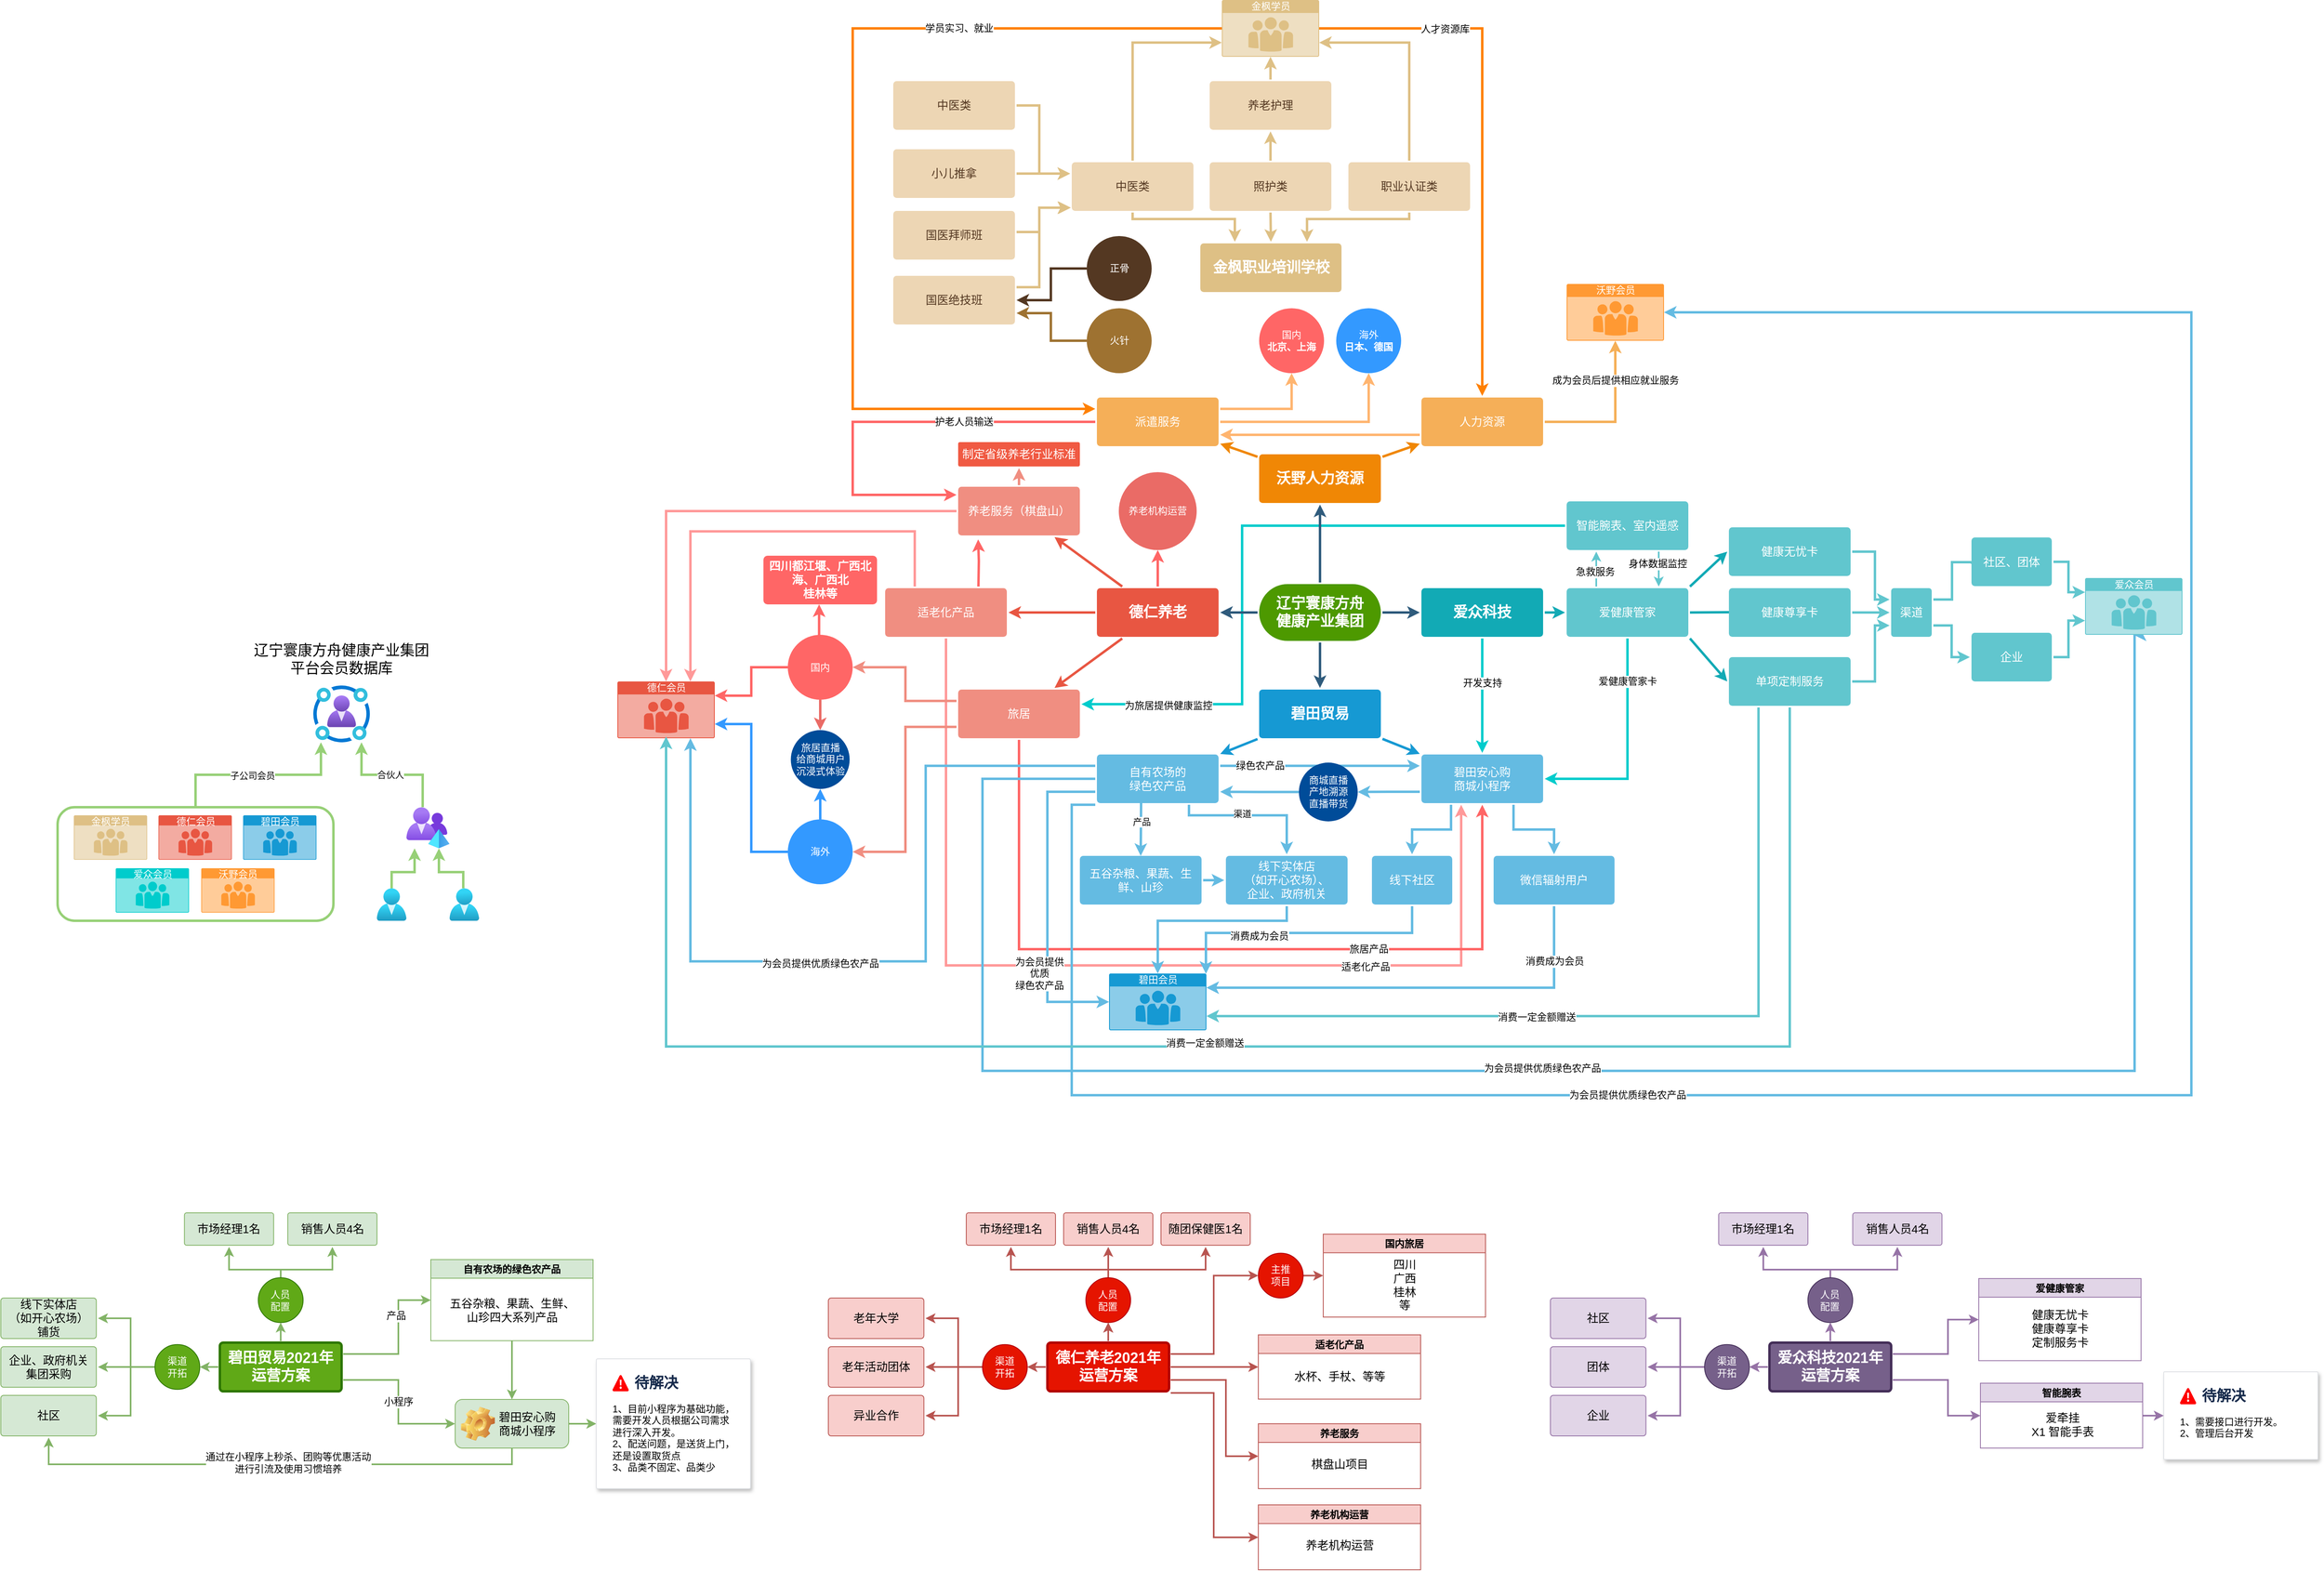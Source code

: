 <mxfile version="18.0.3" type="github"><diagram id="hK2fvxB9bBgjVK1GnqO-" name="第 1 页"><mxGraphModel dx="2565" dy="1115" grid="1" gridSize="10" guides="0" tooltips="1" connect="1" arrows="1" fold="1" page="1" pageScale="1" pageWidth="827" pageHeight="1169" math="0" shadow="0"><root><mxCell id="0"/><mxCell id="1" parent="0"/><mxCell id="ZrMWAtOHxHg8QElFUwIU-1" style="edgeStyle=orthogonalEdgeStyle;rounded=0;orthogonalLoop=1;jettySize=auto;html=1;exitX=0;exitY=0.5;exitDx=0;exitDy=0;entryX=1;entryY=0.5;entryDx=0;entryDy=0;strokeWidth=3;fontSize=12;fontColor=#000000;strokeColor=#00CCCC;" parent="1" source="ZrMWAtOHxHg8QElFUwIU-118" edge="1"><mxGeometry relative="1" as="geometry"><mxPoint x="1252" y="1363" as="targetPoint"/><Array as="points"><mxPoint x="1450" y="1143"/><mxPoint x="1450" y="1363"/></Array></mxGeometry></mxCell><mxCell id="ZrMWAtOHxHg8QElFUwIU-2" value="为旅居提供健康监控" style="edgeLabel;html=1;align=center;verticalAlign=middle;resizable=0;points=[];fontSize=12;fontColor=#000000;" parent="ZrMWAtOHxHg8QElFUwIU-1" connectable="0" vertex="1"><mxGeometry x="0.736" y="2" relative="1" as="geometry"><mxPoint x="-1" as="offset"/></mxGeometry></mxCell><mxCell id="ZrMWAtOHxHg8QElFUwIU-3" style="edgeStyle=orthogonalEdgeStyle;rounded=0;orthogonalLoop=1;jettySize=auto;html=1;exitX=0.5;exitY=1;exitDx=0;exitDy=0;strokeWidth=3;fontSize=18;fontColor=#000000;strokeColor=#FF9999;" parent="1" source="ZrMWAtOHxHg8QElFUwIU-20" target="ZrMWAtOHxHg8QElFUwIU-32" edge="1"><mxGeometry relative="1" as="geometry"><mxPoint x="1730" y="1495" as="targetPoint"/><Array as="points"><mxPoint x="1085" y="1685"/><mxPoint x="1720" y="1685"/></Array></mxGeometry></mxCell><mxCell id="ZrMWAtOHxHg8QElFUwIU-4" value="适老化产品" style="edgeLabel;html=1;align=center;verticalAlign=middle;resizable=0;points=[];fontSize=12;fontColor=#000000;" parent="ZrMWAtOHxHg8QElFUwIU-3" connectable="0" vertex="1"><mxGeometry x="0.489" y="-2" relative="1" as="geometry"><mxPoint as="offset"/></mxGeometry></mxCell><mxCell id="ZrMWAtOHxHg8QElFUwIU-5" value="" style="edgeStyle=none;rounded=0;jumpStyle=none;html=1;shadow=0;labelBackgroundColor=none;startArrow=none;startFill=0;endArrow=classic;endFill=1;jettySize=auto;orthogonalLoop=1;strokeColor=#2F5B7C;strokeWidth=3;fontFamily=Helvetica;fontSize=16;fontColor=#23445D;spacing=5;" parent="1" source="ZrMWAtOHxHg8QElFUwIU-9" target="ZrMWAtOHxHg8QElFUwIU-46" edge="1"><mxGeometry relative="1" as="geometry"/></mxCell><mxCell id="ZrMWAtOHxHg8QElFUwIU-6" value="" style="edgeStyle=none;rounded=0;jumpStyle=none;html=1;shadow=0;labelBackgroundColor=none;startArrow=none;startFill=0;endArrow=classic;endFill=1;jettySize=auto;orthogonalLoop=1;strokeColor=#2F5B7C;strokeWidth=3;fontFamily=Helvetica;fontSize=16;fontColor=#23445D;spacing=5;" parent="1" source="ZrMWAtOHxHg8QElFUwIU-9" target="ZrMWAtOHxHg8QElFUwIU-60" edge="1"><mxGeometry relative="1" as="geometry"/></mxCell><mxCell id="ZrMWAtOHxHg8QElFUwIU-7" value="" style="edgeStyle=none;rounded=0;jumpStyle=none;html=1;shadow=0;labelBackgroundColor=none;startArrow=none;startFill=0;endArrow=classic;endFill=1;jettySize=auto;orthogonalLoop=1;strokeColor=#2F5B7C;strokeWidth=3;fontFamily=Helvetica;fontSize=16;fontColor=#23445D;spacing=5;" parent="1" source="ZrMWAtOHxHg8QElFUwIU-9" target="ZrMWAtOHxHg8QElFUwIU-28" edge="1"><mxGeometry relative="1" as="geometry"/></mxCell><mxCell id="ZrMWAtOHxHg8QElFUwIU-8" value="" style="edgeStyle=none;rounded=0;jumpStyle=none;html=1;shadow=0;labelBackgroundColor=none;startArrow=none;startFill=0;endArrow=classic;endFill=1;jettySize=auto;orthogonalLoop=1;strokeColor=#2F5B7C;strokeWidth=3;fontFamily=Helvetica;fontSize=16;fontColor=#23445D;spacing=5;" parent="1" source="ZrMWAtOHxHg8QElFUwIU-9" target="ZrMWAtOHxHg8QElFUwIU-14" edge="1"><mxGeometry relative="1" as="geometry"/></mxCell><mxCell id="ZrMWAtOHxHg8QElFUwIU-9" value="辽宁寰康方舟&lt;br style=&quot;font-size: 18px;&quot;&gt;健康产业集团" style="rounded=1;whiteSpace=wrap;html=1;shadow=0;labelBackgroundColor=none;strokeColor=none;strokeWidth=3;fontFamily=Helvetica;fontSize=18;fontColor=#FFFFFF;align=center;fontStyle=1;spacing=5;arcSize=50;perimeterSpacing=2;fillColor=#4D9900;" parent="1" vertex="1"><mxGeometry x="1471" y="1215" width="150" height="70" as="geometry"/></mxCell><mxCell id="ZrMWAtOHxHg8QElFUwIU-10" value="" style="edgeStyle=none;rounded=1;jumpStyle=none;html=1;shadow=0;labelBackgroundColor=none;startArrow=none;startFill=0;jettySize=auto;orthogonalLoop=1;strokeColor=#E85642;strokeWidth=3;fontFamily=Helvetica;fontSize=14;fontColor=#FFFFFF;spacing=5;fontStyle=1;fillColor=#b0e3e6;" parent="1" source="ZrMWAtOHxHg8QElFUwIU-14" target="ZrMWAtOHxHg8QElFUwIU-25" edge="1"><mxGeometry relative="1" as="geometry"/></mxCell><mxCell id="ZrMWAtOHxHg8QElFUwIU-11" value="" style="edgeStyle=none;rounded=1;jumpStyle=none;html=1;shadow=0;labelBackgroundColor=none;startArrow=none;startFill=0;jettySize=auto;orthogonalLoop=1;strokeColor=#E85642;strokeWidth=3;fontFamily=Helvetica;fontSize=14;fontColor=#FFFFFF;spacing=5;fontStyle=1;fillColor=#b0e3e6;" parent="1" source="ZrMWAtOHxHg8QElFUwIU-14" target="ZrMWAtOHxHg8QElFUwIU-20" edge="1"><mxGeometry relative="1" as="geometry"/></mxCell><mxCell id="ZrMWAtOHxHg8QElFUwIU-12" value="" style="edgeStyle=none;rounded=1;jumpStyle=none;html=1;shadow=0;labelBackgroundColor=none;startArrow=none;startFill=0;jettySize=auto;orthogonalLoop=1;strokeColor=#E85642;strokeWidth=3;fontFamily=Helvetica;fontSize=14;fontColor=#FFFFFF;spacing=5;fontStyle=1;fillColor=#b0e3e6;" parent="1" source="ZrMWAtOHxHg8QElFUwIU-14" target="ZrMWAtOHxHg8QElFUwIU-17" edge="1"><mxGeometry relative="1" as="geometry"/></mxCell><mxCell id="ZrMWAtOHxHg8QElFUwIU-13" style="edgeStyle=orthogonalEdgeStyle;rounded=0;orthogonalLoop=1;jettySize=auto;html=1;exitX=0.5;exitY=0;exitDx=0;exitDy=0;entryX=0.5;entryY=1;entryDx=0;entryDy=0;strokeWidth=3;fontSize=36;fontColor=#000000;strokeColor=#FF6666;" parent="1" source="ZrMWAtOHxHg8QElFUwIU-14" target="ZrMWAtOHxHg8QElFUwIU-108" edge="1"><mxGeometry relative="1" as="geometry"/></mxCell><mxCell id="ZrMWAtOHxHg8QElFUwIU-14" value="德仁养老" style="rounded=1;whiteSpace=wrap;html=1;shadow=0;labelBackgroundColor=none;strokeColor=none;strokeWidth=3;fillColor=#e85642;fontFamily=Helvetica;fontSize=18;fontColor=#FFFFFF;align=center;spacing=5;fontStyle=1;arcSize=7;perimeterSpacing=2;" parent="1" vertex="1"><mxGeometry x="1271" y="1220" width="150" height="60" as="geometry"/></mxCell><mxCell id="ZrMWAtOHxHg8QElFUwIU-15" style="edgeStyle=orthogonalEdgeStyle;rounded=0;orthogonalLoop=1;jettySize=auto;html=1;exitX=0;exitY=0.5;exitDx=0;exitDy=0;entryX=0.5;entryY=0;entryDx=0;entryDy=0;entryPerimeter=0;strokeWidth=3;fontSize=12;fontColor=#000000;strokeColor=#FF9999;" parent="1" source="ZrMWAtOHxHg8QElFUwIU-17" target="ZrMWAtOHxHg8QElFUwIU-99" edge="1"><mxGeometry relative="1" as="geometry"/></mxCell><mxCell id="ZrMWAtOHxHg8QElFUwIU-16" style="edgeStyle=orthogonalEdgeStyle;rounded=0;orthogonalLoop=1;jettySize=auto;html=1;exitX=0.5;exitY=0;exitDx=0;exitDy=0;entryX=0.5;entryY=1;entryDx=0;entryDy=0;strokeWidth=3;strokeColor=#F08E81;" parent="1" source="ZrMWAtOHxHg8QElFUwIU-17" target="ZrMWAtOHxHg8QElFUwIU-149" edge="1"><mxGeometry relative="1" as="geometry"/></mxCell><mxCell id="ZrMWAtOHxHg8QElFUwIU-17" value="养老服务（棋盘山）" style="rounded=1;whiteSpace=wrap;html=1;shadow=0;labelBackgroundColor=none;strokeColor=none;strokeWidth=3;fillColor=#f08e81;fontFamily=Helvetica;fontSize=14;fontColor=#FFFFFF;align=center;spacing=5;fontStyle=0;arcSize=7;perimeterSpacing=2;" parent="1" vertex="1"><mxGeometry x="1100" y="1095" width="150" height="60" as="geometry"/></mxCell><mxCell id="ZrMWAtOHxHg8QElFUwIU-18" style="edgeStyle=orthogonalEdgeStyle;rounded=0;orthogonalLoop=1;jettySize=auto;html=1;entryX=0.173;entryY=1.045;entryDx=0;entryDy=0;entryPerimeter=0;strokeWidth=3;fontSize=12;fontColor=#FFFFFF;strokeColor=#FF6666;" parent="1" target="ZrMWAtOHxHg8QElFUwIU-17" edge="1"><mxGeometry relative="1" as="geometry"><mxPoint x="1125" y="1218" as="sourcePoint"/></mxGeometry></mxCell><mxCell id="ZrMWAtOHxHg8QElFUwIU-19" style="edgeStyle=orthogonalEdgeStyle;rounded=0;orthogonalLoop=1;jettySize=auto;html=1;exitX=0.25;exitY=0;exitDx=0;exitDy=0;entryX=0.75;entryY=0;entryDx=0;entryDy=0;entryPerimeter=0;strokeWidth=3;fontSize=12;fontColor=#000000;strokeColor=#FF9999;" parent="1" source="ZrMWAtOHxHg8QElFUwIU-20" target="ZrMWAtOHxHg8QElFUwIU-99" edge="1"><mxGeometry relative="1" as="geometry"><Array as="points"><mxPoint x="1047" y="1150"/><mxPoint x="770" y="1150"/></Array></mxGeometry></mxCell><mxCell id="ZrMWAtOHxHg8QElFUwIU-20" value="适老化产品" style="rounded=1;whiteSpace=wrap;html=1;shadow=0;labelBackgroundColor=none;strokeColor=none;strokeWidth=3;fillColor=#f08e81;fontFamily=Helvetica;fontSize=14;fontColor=#FFFFFF;align=center;spacing=5;fontStyle=0;arcSize=7;perimeterSpacing=2;" parent="1" vertex="1"><mxGeometry x="1010" y="1220" width="150" height="60" as="geometry"/></mxCell><mxCell id="ZrMWAtOHxHg8QElFUwIU-21" style="edgeStyle=orthogonalEdgeStyle;rounded=0;orthogonalLoop=1;jettySize=auto;html=1;exitX=0;exitY=0.25;exitDx=0;exitDy=0;entryX=1;entryY=0.5;entryDx=0;entryDy=0;strokeWidth=3;fontSize=12;fontColor=#000000;strokeColor=#F08E81;" parent="1" source="ZrMWAtOHxHg8QElFUwIU-25" target="ZrMWAtOHxHg8QElFUwIU-86" edge="1"><mxGeometry relative="1" as="geometry"/></mxCell><mxCell id="ZrMWAtOHxHg8QElFUwIU-22" style="edgeStyle=orthogonalEdgeStyle;rounded=0;orthogonalLoop=1;jettySize=auto;html=1;exitX=0;exitY=0.75;exitDx=0;exitDy=0;entryX=1;entryY=0.5;entryDx=0;entryDy=0;strokeWidth=3;fontSize=12;fontColor=#000000;strokeColor=#F08E81;" parent="1" source="ZrMWAtOHxHg8QElFUwIU-25" target="ZrMWAtOHxHg8QElFUwIU-89" edge="1"><mxGeometry relative="1" as="geometry"/></mxCell><mxCell id="ZrMWAtOHxHg8QElFUwIU-23" style="edgeStyle=orthogonalEdgeStyle;rounded=0;orthogonalLoop=1;jettySize=auto;html=1;exitX=0.5;exitY=1;exitDx=0;exitDy=0;entryX=0.5;entryY=1;entryDx=0;entryDy=0;strokeColor=#FF6666;strokeWidth=3;fontSize=36;fontColor=#000000;" parent="1" source="ZrMWAtOHxHg8QElFUwIU-25" target="ZrMWAtOHxHg8QElFUwIU-32" edge="1"><mxGeometry relative="1" as="geometry"><Array as="points"><mxPoint x="1175" y="1665"/><mxPoint x="1746" y="1665"/></Array></mxGeometry></mxCell><mxCell id="ZrMWAtOHxHg8QElFUwIU-24" value="旅居产品" style="edgeLabel;html=1;align=center;verticalAlign=middle;resizable=0;points=[];fontSize=12;fontColor=#000000;" parent="ZrMWAtOHxHg8QElFUwIU-23" connectable="0" vertex="1"><mxGeometry x="-0.689" y="4" relative="1" as="geometry"><mxPoint x="427" y="101.08" as="offset"/></mxGeometry></mxCell><mxCell id="ZrMWAtOHxHg8QElFUwIU-25" value="旅居" style="rounded=1;whiteSpace=wrap;html=1;shadow=0;labelBackgroundColor=none;strokeColor=none;strokeWidth=3;fillColor=#f08e81;fontFamily=Helvetica;fontSize=14;fontColor=#FFFFFF;align=center;spacing=5;fontStyle=0;arcSize=7;perimeterSpacing=2;" parent="1" vertex="1"><mxGeometry x="1100" y="1345" width="150" height="60" as="geometry"/></mxCell><mxCell id="ZrMWAtOHxHg8QElFUwIU-26" value="" style="edgeStyle=none;rounded=0;jumpStyle=none;html=1;shadow=0;labelBackgroundColor=none;startArrow=none;startFill=0;endArrow=classic;endFill=1;jettySize=auto;orthogonalLoop=1;strokeColor=#1699D3;strokeWidth=3;fontFamily=Helvetica;fontSize=14;fontColor=#FFFFFF;spacing=5;" parent="1" target="ZrMWAtOHxHg8QElFUwIU-45" edge="1"><mxGeometry relative="1" as="geometry"><mxPoint x="1469" y="1406.0" as="sourcePoint"/></mxGeometry></mxCell><mxCell id="ZrMWAtOHxHg8QElFUwIU-27" value="" style="edgeStyle=none;rounded=0;jumpStyle=none;html=1;shadow=0;labelBackgroundColor=none;startArrow=none;startFill=0;endArrow=classic;endFill=1;jettySize=auto;orthogonalLoop=1;strokeColor=#1699D3;strokeWidth=3;fontFamily=Helvetica;fontSize=14;fontColor=#FFFFFF;spacing=5;" parent="1" source="ZrMWAtOHxHg8QElFUwIU-28" target="ZrMWAtOHxHg8QElFUwIU-32" edge="1"><mxGeometry relative="1" as="geometry"/></mxCell><mxCell id="ZrMWAtOHxHg8QElFUwIU-28" value="碧田贸易" style="rounded=1;whiteSpace=wrap;html=1;shadow=0;labelBackgroundColor=none;strokeColor=none;strokeWidth=3;fillColor=#1699d3;fontFamily=Helvetica;fontSize=18;fontColor=#FFFFFF;align=center;spacing=5;fontStyle=1;arcSize=7;perimeterSpacing=2;" parent="1" vertex="1"><mxGeometry x="1471" y="1345" width="150" height="60" as="geometry"/></mxCell><mxCell id="ZrMWAtOHxHg8QElFUwIU-29" style="edgeStyle=orthogonalEdgeStyle;rounded=0;orthogonalLoop=1;jettySize=auto;html=1;exitX=0.25;exitY=1;exitDx=0;exitDy=0;entryX=0.5;entryY=0;entryDx=0;entryDy=0;strokeColor=#64BBE2;strokeWidth=3;fontSize=12;fontColor=#000000;" parent="1" source="ZrMWAtOHxHg8QElFUwIU-32" target="ZrMWAtOHxHg8QElFUwIU-94" edge="1"><mxGeometry relative="1" as="geometry"/></mxCell><mxCell id="ZrMWAtOHxHg8QElFUwIU-30" style="edgeStyle=orthogonalEdgeStyle;rounded=0;orthogonalLoop=1;jettySize=auto;html=1;exitX=0.75;exitY=1;exitDx=0;exitDy=0;strokeColor=#64BBE2;strokeWidth=3;fontSize=12;fontColor=#000000;" parent="1" source="ZrMWAtOHxHg8QElFUwIU-32" target="ZrMWAtOHxHg8QElFUwIU-97" edge="1"><mxGeometry relative="1" as="geometry"/></mxCell><mxCell id="ZrMWAtOHxHg8QElFUwIU-31" style="edgeStyle=orthogonalEdgeStyle;rounded=0;orthogonalLoop=1;jettySize=auto;html=1;exitX=0;exitY=0.75;exitDx=0;exitDy=0;strokeWidth=3;fontSize=18;fontColor=#000000;strokeColor=#64BBE2;" parent="1" source="ZrMWAtOHxHg8QElFUwIU-32" target="ZrMWAtOHxHg8QElFUwIU-120" edge="1"><mxGeometry relative="1" as="geometry"/></mxCell><mxCell id="ZrMWAtOHxHg8QElFUwIU-32" value="碧田安心购&lt;br&gt;商城小程序" style="rounded=1;whiteSpace=wrap;html=1;shadow=0;labelBackgroundColor=none;strokeColor=none;strokeWidth=3;fillColor=#64bbe2;fontFamily=Helvetica;fontSize=14;fontColor=#FFFFFF;align=center;spacing=5;arcSize=7;perimeterSpacing=2;" parent="1" vertex="1"><mxGeometry x="1671" y="1425" width="150" height="60" as="geometry"/></mxCell><mxCell id="ZrMWAtOHxHg8QElFUwIU-33" style="edgeStyle=orthogonalEdgeStyle;rounded=0;orthogonalLoop=1;jettySize=auto;html=1;exitX=1;exitY=0.25;exitDx=0;exitDy=0;entryX=0;entryY=0.25;entryDx=0;entryDy=0;strokeWidth=3;fontSize=12;fontColor=#000000;strokeColor=#64BBE2;" parent="1" source="ZrMWAtOHxHg8QElFUwIU-45" target="ZrMWAtOHxHg8QElFUwIU-32" edge="1"><mxGeometry relative="1" as="geometry"/></mxCell><mxCell id="ZrMWAtOHxHg8QElFUwIU-34" value="绿色农产品" style="edgeLabel;html=1;align=center;verticalAlign=middle;resizable=0;points=[];fontSize=12;fontColor=#000000;" parent="ZrMWAtOHxHg8QElFUwIU-33" connectable="0" vertex="1"><mxGeometry x="-0.192" relative="1" as="geometry"><mxPoint x="-50.95" as="offset"/></mxGeometry></mxCell><mxCell id="ZrMWAtOHxHg8QElFUwIU-35" style="edgeStyle=orthogonalEdgeStyle;rounded=0;orthogonalLoop=1;jettySize=auto;html=1;strokeWidth=3;fontSize=12;fontColor=#000000;strokeColor=#64BBE2;" parent="1" edge="1"><mxGeometry relative="1" as="geometry"><mxPoint x="1300" y="1480" as="sourcePoint"/><mxPoint x="1325" y="1550" as="targetPoint"/></mxGeometry></mxCell><mxCell id="ZrMWAtOHxHg8QElFUwIU-36" value="产品" style="edgeLabel;html=1;align=center;verticalAlign=middle;resizable=0;points=[];" parent="ZrMWAtOHxHg8QElFUwIU-35" connectable="0" vertex="1"><mxGeometry x="-0.158" relative="1" as="geometry"><mxPoint y="12.5" as="offset"/></mxGeometry></mxCell><mxCell id="ZrMWAtOHxHg8QElFUwIU-37" style="edgeStyle=orthogonalEdgeStyle;rounded=0;orthogonalLoop=1;jettySize=auto;html=1;exitX=0;exitY=0.25;exitDx=0;exitDy=0;entryX=0.75;entryY=1;entryDx=0;entryDy=0;entryPerimeter=0;strokeWidth=3;fontSize=12;fontColor=#000000;strokeColor=#64BBE2;" parent="1" source="ZrMWAtOHxHg8QElFUwIU-45" target="ZrMWAtOHxHg8QElFUwIU-99" edge="1"><mxGeometry relative="1" as="geometry"><Array as="points"><mxPoint x="1060" y="1439"/><mxPoint x="1060" y="1680"/><mxPoint x="770" y="1680"/></Array></mxGeometry></mxCell><mxCell id="ZrMWAtOHxHg8QElFUwIU-38" value="为会员提供优质绿色农产品" style="edgeLabel;html=1;align=center;verticalAlign=middle;resizable=0;points=[];fontSize=12;fontColor=#000000;" parent="ZrMWAtOHxHg8QElFUwIU-37" connectable="0" vertex="1"><mxGeometry x="-0.165" y="-1" relative="1" as="geometry"><mxPoint x="-129" y="29" as="offset"/></mxGeometry></mxCell><mxCell id="ZrMWAtOHxHg8QElFUwIU-39" style="edgeStyle=orthogonalEdgeStyle;rounded=0;orthogonalLoop=1;jettySize=auto;html=1;exitX=0;exitY=0.5;exitDx=0;exitDy=0;entryX=0.5;entryY=1;entryDx=0;entryDy=0;entryPerimeter=0;strokeWidth=3;fontSize=12;fontColor=#000000;strokeColor=#64BBE2;" parent="1" source="ZrMWAtOHxHg8QElFUwIU-45" target="ZrMWAtOHxHg8QElFUwIU-103" edge="1"><mxGeometry relative="1" as="geometry"><Array as="points"><mxPoint x="1130" y="1455"/><mxPoint x="1130" y="1815"/><mxPoint x="2550" y="1815"/></Array></mxGeometry></mxCell><mxCell id="ZrMWAtOHxHg8QElFUwIU-40" value="为会员提供优质绿色农产品" style="edgeLabel;html=1;align=center;verticalAlign=middle;resizable=0;points=[];fontSize=12;fontColor=#000000;" parent="ZrMWAtOHxHg8QElFUwIU-39" connectable="0" vertex="1"><mxGeometry x="-0.032" y="3" relative="1" as="geometry"><mxPoint x="-1" as="offset"/></mxGeometry></mxCell><mxCell id="ZrMWAtOHxHg8QElFUwIU-41" style="edgeStyle=orthogonalEdgeStyle;rounded=0;orthogonalLoop=1;jettySize=auto;html=1;exitX=0;exitY=1;exitDx=0;exitDy=0;entryX=1;entryY=0.5;entryDx=0;entryDy=0;entryPerimeter=0;strokeColor=#64BBE2;strokeWidth=3;fontSize=12;fontColor=#000000;" parent="1" source="ZrMWAtOHxHg8QElFUwIU-45" target="ZrMWAtOHxHg8QElFUwIU-100" edge="1"><mxGeometry relative="1" as="geometry"><Array as="points"><mxPoint x="1240" y="1487"/><mxPoint x="1240" y="1845"/><mxPoint x="2620" y="1845"/><mxPoint x="2620" y="880"/></Array></mxGeometry></mxCell><mxCell id="ZrMWAtOHxHg8QElFUwIU-42" value="为会员提供优质绿色农产品" style="edgeLabel;html=1;align=center;verticalAlign=middle;resizable=0;points=[];fontSize=12;fontColor=#000000;" parent="ZrMWAtOHxHg8QElFUwIU-41" connectable="0" vertex="1"><mxGeometry x="-0.38" y="-5" relative="1" as="geometry"><mxPoint x="23.29" y="-5" as="offset"/></mxGeometry></mxCell><mxCell id="ZrMWAtOHxHg8QElFUwIU-43" style="edgeStyle=orthogonalEdgeStyle;rounded=0;orthogonalLoop=1;jettySize=auto;html=1;exitX=0.75;exitY=1;exitDx=0;exitDy=0;strokeColor=#64BBE2;strokeWidth=3;" parent="1" source="ZrMWAtOHxHg8QElFUwIU-45" target="ZrMWAtOHxHg8QElFUwIU-105" edge="1"><mxGeometry relative="1" as="geometry"><Array as="points"><mxPoint x="1385" y="1500"/><mxPoint x="1505" y="1500"/></Array></mxGeometry></mxCell><mxCell id="ZrMWAtOHxHg8QElFUwIU-44" value="渠道" style="edgeLabel;html=1;align=center;verticalAlign=middle;resizable=0;points=[];" parent="ZrMWAtOHxHg8QElFUwIU-43" connectable="0" vertex="1"><mxGeometry x="-0.377" y="2" relative="1" as="geometry"><mxPoint x="21.5" as="offset"/></mxGeometry></mxCell><mxCell id="ZrMWAtOHxHg8QElFUwIU-45" value="自有农场的&lt;br&gt;绿色农产品" style="rounded=1;whiteSpace=wrap;html=1;shadow=0;labelBackgroundColor=none;strokeColor=none;strokeWidth=3;fillColor=#64bbe2;fontFamily=Helvetica;fontSize=14;fontColor=#FFFFFF;align=center;spacing=5;arcSize=7;perimeterSpacing=2;" parent="1" vertex="1"><mxGeometry x="1271" y="1425" width="150" height="60" as="geometry"/></mxCell><mxCell id="ZrMWAtOHxHg8QElFUwIU-46" value="沃野人力资源" style="rounded=1;whiteSpace=wrap;html=1;shadow=0;labelBackgroundColor=none;strokeColor=none;strokeWidth=3;fillColor=#F08705;fontFamily=Helvetica;fontSize=18;fontColor=#FFFFFF;align=center;spacing=5;fontStyle=1;arcSize=7;perimeterSpacing=2;" parent="1" vertex="1"><mxGeometry x="1471" y="1055" width="150" height="60" as="geometry"/></mxCell><mxCell id="ZrMWAtOHxHg8QElFUwIU-47" style="edgeStyle=orthogonalEdgeStyle;rounded=0;orthogonalLoop=1;jettySize=auto;html=1;exitX=1;exitY=0.5;exitDx=0;exitDy=0;entryX=0.5;entryY=1;entryDx=0;entryDy=0;entryPerimeter=0;strokeWidth=3;fontSize=12;fontColor=#000000;strokeColor=#F5AF58;" parent="1" source="ZrMWAtOHxHg8QElFUwIU-50" target="ZrMWAtOHxHg8QElFUwIU-100" edge="1"><mxGeometry relative="1" as="geometry"/></mxCell><mxCell id="ZrMWAtOHxHg8QElFUwIU-48" value="成为会员后提供相应就业服务" style="edgeLabel;html=1;align=center;verticalAlign=middle;resizable=0;points=[];fontSize=12;fontColor=#000000;" parent="ZrMWAtOHxHg8QElFUwIU-47" connectable="0" vertex="1"><mxGeometry x="0.193" y="2" relative="1" as="geometry"><mxPoint x="2" y="-27" as="offset"/></mxGeometry></mxCell><mxCell id="ZrMWAtOHxHg8QElFUwIU-49" style="edgeStyle=orthogonalEdgeStyle;rounded=0;orthogonalLoop=1;jettySize=auto;html=1;exitX=0;exitY=0.75;exitDx=0;exitDy=0;entryX=1;entryY=0.75;entryDx=0;entryDy=0;strokeWidth=3;fontSize=12;fontColor=#000000;strokeColor=#FFB570;" parent="1" source="ZrMWAtOHxHg8QElFUwIU-50" target="ZrMWAtOHxHg8QElFUwIU-56" edge="1"><mxGeometry relative="1" as="geometry"/></mxCell><mxCell id="ZrMWAtOHxHg8QElFUwIU-50" value="人力资源" style="rounded=1;whiteSpace=wrap;html=1;shadow=0;labelBackgroundColor=none;strokeColor=none;strokeWidth=3;fillColor=#f5af58;fontFamily=Helvetica;fontSize=14;fontColor=#FFFFFF;align=center;spacing=5;arcSize=7;perimeterSpacing=2;" parent="1" vertex="1"><mxGeometry x="1671" y="985" width="150" height="60" as="geometry"/></mxCell><mxCell id="ZrMWAtOHxHg8QElFUwIU-51" value="" style="edgeStyle=none;rounded=0;jumpStyle=none;html=1;shadow=0;labelBackgroundColor=none;startArrow=none;startFill=0;endArrow=classic;endFill=1;jettySize=auto;orthogonalLoop=1;strokeColor=#F08705;strokeWidth=3;fontFamily=Helvetica;fontSize=14;fontColor=#FFFFFF;spacing=5;" parent="1" source="ZrMWAtOHxHg8QElFUwIU-46" target="ZrMWAtOHxHg8QElFUwIU-50" edge="1"><mxGeometry relative="1" as="geometry"/></mxCell><mxCell id="ZrMWAtOHxHg8QElFUwIU-52" style="edgeStyle=orthogonalEdgeStyle;rounded=0;orthogonalLoop=1;jettySize=auto;html=1;exitX=0;exitY=0.5;exitDx=0;exitDy=0;strokeWidth=3;strokeColor=#FF6666;" parent="1" source="ZrMWAtOHxHg8QElFUwIU-56" edge="1"><mxGeometry relative="1" as="geometry"><mxPoint x="1098" y="1105" as="targetPoint"/><Array as="points"><mxPoint x="970" y="1015"/><mxPoint x="970" y="1105"/></Array></mxGeometry></mxCell><mxCell id="ZrMWAtOHxHg8QElFUwIU-53" value="护老人员输送" style="edgeLabel;html=1;align=center;verticalAlign=middle;resizable=0;points=[];fontSize=12;" parent="ZrMWAtOHxHg8QElFUwIU-52" connectable="0" vertex="1"><mxGeometry x="-0.673" relative="1" as="geometry"><mxPoint x="-77.82" y="-0.02" as="offset"/></mxGeometry></mxCell><mxCell id="ZrMWAtOHxHg8QElFUwIU-54" style="edgeStyle=orthogonalEdgeStyle;rounded=0;orthogonalLoop=1;jettySize=auto;html=1;exitX=1;exitY=0.25;exitDx=0;exitDy=0;entryX=0.5;entryY=1;entryDx=0;entryDy=0;strokeWidth=3;fontSize=12;fontColor=#FFFFFF;strokeColor=#FFB570;" parent="1" source="ZrMWAtOHxHg8QElFUwIU-56" target="ZrMWAtOHxHg8QElFUwIU-81" edge="1"><mxGeometry relative="1" as="geometry"/></mxCell><mxCell id="ZrMWAtOHxHg8QElFUwIU-55" style="edgeStyle=orthogonalEdgeStyle;rounded=0;orthogonalLoop=1;jettySize=auto;html=1;exitX=1;exitY=0.5;exitDx=0;exitDy=0;entryX=0.5;entryY=1;entryDx=0;entryDy=0;strokeWidth=3;fontSize=12;fontColor=#FFFFFF;strokeColor=#FFB570;" parent="1" source="ZrMWAtOHxHg8QElFUwIU-56" target="ZrMWAtOHxHg8QElFUwIU-82" edge="1"><mxGeometry relative="1" as="geometry"/></mxCell><mxCell id="ZrMWAtOHxHg8QElFUwIU-56" value="派遣服务" style="rounded=1;whiteSpace=wrap;html=1;shadow=0;labelBackgroundColor=none;strokeColor=none;strokeWidth=3;fillColor=#f5af58;fontFamily=Helvetica;fontSize=14;fontColor=#FFFFFF;align=center;spacing=5;arcSize=7;perimeterSpacing=2;" parent="1" vertex="1"><mxGeometry x="1271" y="985" width="150" height="60" as="geometry"/></mxCell><mxCell id="ZrMWAtOHxHg8QElFUwIU-57" value="" style="edgeStyle=none;rounded=0;jumpStyle=none;html=1;shadow=0;labelBackgroundColor=none;startArrow=none;startFill=0;endArrow=classic;endFill=1;jettySize=auto;orthogonalLoop=1;strokeColor=#F08705;strokeWidth=3;fontFamily=Helvetica;fontSize=14;fontColor=#FFFFFF;spacing=5;" parent="1" source="ZrMWAtOHxHg8QElFUwIU-46" target="ZrMWAtOHxHg8QElFUwIU-56" edge="1"><mxGeometry relative="1" as="geometry"/></mxCell><mxCell id="ZrMWAtOHxHg8QElFUwIU-58" style="edgeStyle=orthogonalEdgeStyle;rounded=0;orthogonalLoop=1;jettySize=auto;html=1;exitX=0.5;exitY=1;exitDx=0;exitDy=0;strokeWidth=3;fontSize=12;fontColor=#FFFFFF;strokeColor=#00CCCC;" parent="1" source="ZrMWAtOHxHg8QElFUwIU-60" target="ZrMWAtOHxHg8QElFUwIU-32" edge="1"><mxGeometry relative="1" as="geometry"/></mxCell><mxCell id="ZrMWAtOHxHg8QElFUwIU-59" value="开发支持" style="edgeLabel;html=1;align=center;verticalAlign=middle;resizable=0;points=[];fontSize=12;" parent="ZrMWAtOHxHg8QElFUwIU-58" connectable="0" vertex="1"><mxGeometry x="-0.229" relative="1" as="geometry"><mxPoint as="offset"/></mxGeometry></mxCell><mxCell id="ZrMWAtOHxHg8QElFUwIU-60" value="爱众科技" style="rounded=1;whiteSpace=wrap;html=1;shadow=0;labelBackgroundColor=none;strokeColor=none;strokeWidth=3;fillColor=#12aab5;fontFamily=Helvetica;fontSize=18;fontColor=#FFFFFF;align=center;spacing=5;fontStyle=1;arcSize=7;perimeterSpacing=2;" parent="1" vertex="1"><mxGeometry x="1671" y="1220" width="150" height="60" as="geometry"/></mxCell><mxCell id="ZrMWAtOHxHg8QElFUwIU-61" style="edgeStyle=orthogonalEdgeStyle;rounded=0;orthogonalLoop=1;jettySize=auto;html=1;exitX=0.5;exitY=1;exitDx=0;exitDy=0;entryX=1;entryY=0.5;entryDx=0;entryDy=0;strokeWidth=3;fontSize=12;fontColor=#000000;strokeColor=#00CCCC;" parent="1" source="ZrMWAtOHxHg8QElFUwIU-65" target="ZrMWAtOHxHg8QElFUwIU-32" edge="1"><mxGeometry relative="1" as="geometry"><Array as="points"><mxPoint x="1925" y="1455"/></Array></mxGeometry></mxCell><mxCell id="ZrMWAtOHxHg8QElFUwIU-62" value="爱健康管家卡" style="edgeLabel;html=1;align=center;verticalAlign=middle;resizable=0;points=[];fontSize=12;fontColor=#000000;" parent="ZrMWAtOHxHg8QElFUwIU-61" connectable="0" vertex="1"><mxGeometry x="-0.651" relative="1" as="geometry"><mxPoint y="5" as="offset"/></mxGeometry></mxCell><mxCell id="ZrMWAtOHxHg8QElFUwIU-63" style="edgeStyle=orthogonalEdgeStyle;rounded=0;orthogonalLoop=1;jettySize=auto;html=1;exitX=0.25;exitY=0;exitDx=0;exitDy=0;entryX=0.25;entryY=1;entryDx=0;entryDy=0;strokeWidth=2;fontSize=12;fontColor=#000000;strokeColor=#61C6CE;" parent="1" source="ZrMWAtOHxHg8QElFUwIU-65" target="ZrMWAtOHxHg8QElFUwIU-118" edge="1"><mxGeometry relative="1" as="geometry"/></mxCell><mxCell id="ZrMWAtOHxHg8QElFUwIU-64" value="急救服务" style="edgeLabel;html=1;align=center;verticalAlign=middle;resizable=0;points=[];fontSize=12;fontColor=#000000;" parent="ZrMWAtOHxHg8QElFUwIU-63" connectable="0" vertex="1"><mxGeometry x="-0.232" relative="1" as="geometry"><mxPoint x="-1.5" y="-1.36" as="offset"/></mxGeometry></mxCell><mxCell id="ZrMWAtOHxHg8QElFUwIU-65" value="爱健康管家" style="rounded=1;whiteSpace=wrap;html=1;shadow=0;labelBackgroundColor=none;strokeColor=none;strokeWidth=3;fillColor=#61c6ce;fontFamily=Helvetica;fontSize=14;fontColor=#FFFFFF;align=center;spacing=5;fontStyle=0;arcSize=7;perimeterSpacing=2;" parent="1" vertex="1"><mxGeometry x="1850" y="1220" width="150" height="60" as="geometry"/></mxCell><mxCell id="ZrMWAtOHxHg8QElFUwIU-66" value="" style="edgeStyle=none;rounded=1;jumpStyle=none;html=1;shadow=0;labelBackgroundColor=none;startArrow=none;startFill=0;jettySize=auto;orthogonalLoop=1;strokeColor=#12AAB5;strokeWidth=3;fontFamily=Helvetica;fontSize=14;fontColor=#FFFFFF;spacing=5;fontStyle=1;fillColor=#b0e3e6;exitX=1;exitY=0.5;exitDx=0;exitDy=0;" parent="1" source="ZrMWAtOHxHg8QElFUwIU-60" target="ZrMWAtOHxHg8QElFUwIU-65" edge="1"><mxGeometry relative="1" as="geometry"><mxPoint x="1880" y="1250" as="targetPoint"/></mxGeometry></mxCell><mxCell id="ZrMWAtOHxHg8QElFUwIU-67" style="edgeStyle=orthogonalEdgeStyle;rounded=0;orthogonalLoop=1;jettySize=auto;html=1;strokeColor=#FF8000;strokeWidth=3;fontSize=12;exitX=1;exitY=0.5;exitDx=0;exitDy=0;exitPerimeter=0;" parent="1" source="ZrMWAtOHxHg8QElFUwIU-147" target="ZrMWAtOHxHg8QElFUwIU-50" edge="1"><mxGeometry relative="1" as="geometry"><mxPoint x="1433" y="865" as="sourcePoint"/></mxGeometry></mxCell><mxCell id="ZrMWAtOHxHg8QElFUwIU-68" value="人才资源库" style="edgeLabel;html=1;align=center;verticalAlign=middle;resizable=0;points=[];fontSize=12;" parent="ZrMWAtOHxHg8QElFUwIU-67" connectable="0" vertex="1"><mxGeometry x="-0.315" relative="1" as="geometry"><mxPoint x="-46" y="-22.53" as="offset"/></mxGeometry></mxCell><mxCell id="ZrMWAtOHxHg8QElFUwIU-69" value="&lt;font color=&quot;#ffffff&quot; style=&quot;font-size: 18px;&quot;&gt;&lt;b style=&quot;font-size: 18px;&quot;&gt;金枫职业培训学校&lt;/b&gt;&lt;/font&gt;" style="rounded=1;whiteSpace=wrap;html=1;fillColor=#DEC085;strokeColor=none;glass=0;shadow=0;sketch=0;perimeterSpacing=2;arcSize=7;fontSize=18;" parent="1" vertex="1"><mxGeometry x="1398.5" y="795" width="174" height="60" as="geometry"/></mxCell><mxCell id="ZrMWAtOHxHg8QElFUwIU-70" value="" style="edgeStyle=none;rounded=1;jumpStyle=none;html=1;shadow=0;labelBackgroundColor=none;startArrow=none;startFill=0;jettySize=auto;orthogonalLoop=1;strokeWidth=3;fontFamily=Helvetica;fontSize=14;fontColor=#FFFFFF;spacing=5;fontStyle=1;fillColor=#b0e3e6;exitX=1;exitY=0.5;exitDx=0;exitDy=0;strokeColor=#12AAB5;" parent="1" source="ZrMWAtOHxHg8QElFUwIU-65" edge="1"><mxGeometry relative="1" as="geometry"><mxPoint x="2030" y="1249.5" as="sourcePoint"/><mxPoint x="2087" y="1249.5" as="targetPoint"/></mxGeometry></mxCell><mxCell id="ZrMWAtOHxHg8QElFUwIU-71" value="" style="edgeStyle=none;rounded=0;jumpStyle=none;html=1;shadow=0;labelBackgroundColor=none;startArrow=none;startFill=0;endArrow=classic;endFill=1;jettySize=auto;orthogonalLoop=1;strokeWidth=3;fontFamily=Helvetica;fontSize=14;fontColor=#FFFFFF;spacing=5;strokeColor=#12AAB5;entryX=0;entryY=0.5;entryDx=0;entryDy=0;exitX=1;exitY=0;exitDx=0;exitDy=0;" parent="1" source="ZrMWAtOHxHg8QElFUwIU-65" target="ZrMWAtOHxHg8QElFUwIU-74" edge="1"><mxGeometry relative="1" as="geometry"><mxPoint x="2030.001" y="1220" as="sourcePoint"/><mxPoint x="2087.779" y="1194" as="targetPoint"/></mxGeometry></mxCell><mxCell id="ZrMWAtOHxHg8QElFUwIU-72" value="" style="edgeStyle=none;rounded=0;jumpStyle=none;html=1;shadow=0;labelBackgroundColor=none;startArrow=none;startFill=0;endArrow=classic;endFill=1;jettySize=auto;orthogonalLoop=1;strokeWidth=3;fontFamily=Helvetica;fontSize=14;fontColor=#FFFFFF;spacing=5;strokeColor=#12AAB5;entryX=0;entryY=0.5;entryDx=0;entryDy=0;exitX=1;exitY=1;exitDx=0;exitDy=0;" parent="1" source="ZrMWAtOHxHg8QElFUwIU-65" target="ZrMWAtOHxHg8QElFUwIU-80" edge="1"><mxGeometry relative="1" as="geometry"><mxPoint x="2030" y="1280" as="sourcePoint"/><mxPoint x="2076" y="1298.4" as="targetPoint"/></mxGeometry></mxCell><mxCell id="ZrMWAtOHxHg8QElFUwIU-73" style="edgeStyle=orthogonalEdgeStyle;rounded=0;orthogonalLoop=1;jettySize=auto;html=1;exitX=1;exitY=0.5;exitDx=0;exitDy=0;strokeWidth=3;fontSize=12;fontColor=#000000;entryX=0;entryY=0.25;entryDx=0;entryDy=0;strokeColor=#61C6CE;" parent="1" source="ZrMWAtOHxHg8QElFUwIU-74" target="ZrMWAtOHxHg8QElFUwIU-111" edge="1"><mxGeometry relative="1" as="geometry"><mxPoint x="2250" y="1175" as="targetPoint"/><Array as="points"><mxPoint x="2230" y="1175"/><mxPoint x="2230" y="1234"/></Array></mxGeometry></mxCell><mxCell id="ZrMWAtOHxHg8QElFUwIU-74" value="健康无忧卡" style="rounded=1;whiteSpace=wrap;html=1;shadow=0;labelBackgroundColor=none;strokeColor=none;strokeWidth=3;fillColor=#61c6ce;fontFamily=Helvetica;fontSize=14;fontColor=#FFFFFF;align=center;spacing=5;fontStyle=0;arcSize=7;perimeterSpacing=2;" parent="1" vertex="1"><mxGeometry x="2050" y="1145" width="150" height="60" as="geometry"/></mxCell><mxCell id="ZrMWAtOHxHg8QElFUwIU-75" style="edgeStyle=orthogonalEdgeStyle;rounded=0;orthogonalLoop=1;jettySize=auto;html=1;exitX=1;exitY=0.5;exitDx=0;exitDy=0;entryX=0;entryY=0.5;entryDx=0;entryDy=0;strokeWidth=3;fontSize=12;fontColor=#000000;strokeColor=#61C6CE;" parent="1" source="ZrMWAtOHxHg8QElFUwIU-76" target="ZrMWAtOHxHg8QElFUwIU-111" edge="1"><mxGeometry relative="1" as="geometry"/></mxCell><mxCell id="ZrMWAtOHxHg8QElFUwIU-76" value="健康尊享卡" style="rounded=1;whiteSpace=wrap;html=1;shadow=0;labelBackgroundColor=none;strokeColor=none;strokeWidth=3;fillColor=#61c6ce;fontFamily=Helvetica;fontSize=14;fontColor=#FFFFFF;align=center;spacing=5;fontStyle=0;arcSize=7;perimeterSpacing=2;" parent="1" vertex="1"><mxGeometry x="2050" y="1220" width="150" height="60" as="geometry"/></mxCell><mxCell id="ZrMWAtOHxHg8QElFUwIU-77" style="edgeStyle=orthogonalEdgeStyle;rounded=0;orthogonalLoop=1;jettySize=auto;html=1;exitX=0.25;exitY=1;exitDx=0;exitDy=0;entryX=1;entryY=0.75;entryDx=0;entryDy=0;entryPerimeter=0;strokeWidth=3;fontSize=12;fontColor=#000000;strokeColor=#61C6CE;" parent="1" source="ZrMWAtOHxHg8QElFUwIU-80" target="ZrMWAtOHxHg8QElFUwIU-98" edge="1"><mxGeometry relative="1" as="geometry"><Array as="points"><mxPoint x="2086" y="1748"/></Array></mxGeometry></mxCell><mxCell id="ZrMWAtOHxHg8QElFUwIU-78" value="消费一定金额赠送" style="edgeLabel;html=1;align=center;verticalAlign=middle;resizable=0;points=[];fontSize=12;fontColor=#000000;" parent="ZrMWAtOHxHg8QElFUwIU-77" connectable="0" vertex="1"><mxGeometry x="0.234" y="1" relative="1" as="geometry"><mxPoint as="offset"/></mxGeometry></mxCell><mxCell id="ZrMWAtOHxHg8QElFUwIU-79" style="edgeStyle=orthogonalEdgeStyle;rounded=0;orthogonalLoop=1;jettySize=auto;html=1;exitX=1;exitY=0.5;exitDx=0;exitDy=0;strokeWidth=3;fontSize=12;fontColor=#000000;entryX=0;entryY=0.75;entryDx=0;entryDy=0;strokeColor=#61C6CE;" parent="1" source="ZrMWAtOHxHg8QElFUwIU-80" target="ZrMWAtOHxHg8QElFUwIU-111" edge="1"><mxGeometry relative="1" as="geometry"><mxPoint x="2260" y="1335" as="targetPoint"/><Array as="points"><mxPoint x="2230" y="1335"/><mxPoint x="2230" y="1266"/></Array></mxGeometry></mxCell><mxCell id="ZrMWAtOHxHg8QElFUwIU-80" value="单项定制服务" style="rounded=1;whiteSpace=wrap;html=1;shadow=0;labelBackgroundColor=none;strokeColor=none;strokeWidth=3;fillColor=#61c6ce;fontFamily=Helvetica;fontSize=14;fontColor=#FFFFFF;align=center;spacing=5;fontStyle=0;arcSize=7;perimeterSpacing=2;" parent="1" vertex="1"><mxGeometry x="2050" y="1305" width="150" height="60" as="geometry"/></mxCell><mxCell id="ZrMWAtOHxHg8QElFUwIU-81" value="国内&lt;br style=&quot;font-size: 12px;&quot;&gt;&lt;span style=&quot;font-size: 12px; font-weight: 700;&quot;&gt;北京、上海&lt;/span&gt;" style="ellipse;whiteSpace=wrap;html=1;aspect=fixed;fontSize=12;fillColor=#FF6666;strokeColor=none;fontColor=#FFFFFF;verticalAlign=middle;" parent="1" vertex="1"><mxGeometry x="1471" y="875" width="80" height="80" as="geometry"/></mxCell><mxCell id="ZrMWAtOHxHg8QElFUwIU-82" value="海外&lt;br style=&quot;font-size: 12px;&quot;&gt;&lt;span style=&quot;font-size: 12px; font-weight: 700;&quot;&gt;日本、德国&lt;/span&gt;" style="ellipse;whiteSpace=wrap;html=1;aspect=fixed;fontSize=12;strokeColor=none;fontColor=#FFFFFF;fillColor=#3399FF;verticalAlign=middle;" parent="1" vertex="1"><mxGeometry x="1566" y="875" width="80" height="80" as="geometry"/></mxCell><mxCell id="ZrMWAtOHxHg8QElFUwIU-83" style="edgeStyle=orthogonalEdgeStyle;rounded=0;orthogonalLoop=1;jettySize=auto;html=1;exitX=0;exitY=0.5;exitDx=0;exitDy=0;entryX=1;entryY=0.25;entryDx=0;entryDy=0;entryPerimeter=0;strokeWidth=3;fontSize=12;fontColor=#000000;strokeColor=#FF6666;" parent="1" source="ZrMWAtOHxHg8QElFUwIU-86" target="ZrMWAtOHxHg8QElFUwIU-99" edge="1"><mxGeometry relative="1" as="geometry"/></mxCell><mxCell id="ZrMWAtOHxHg8QElFUwIU-84" style="edgeStyle=orthogonalEdgeStyle;rounded=0;orthogonalLoop=1;jettySize=auto;html=1;exitX=0.5;exitY=1;exitDx=0;exitDy=0;entryX=0.5;entryY=0;entryDx=0;entryDy=0;strokeWidth=3;fontSize=18;fontColor=#000000;strokeColor=#EA6B66;" parent="1" source="ZrMWAtOHxHg8QElFUwIU-86" target="ZrMWAtOHxHg8QElFUwIU-121" edge="1"><mxGeometry relative="1" as="geometry"/></mxCell><mxCell id="ZrMWAtOHxHg8QElFUwIU-85" style="edgeStyle=orthogonalEdgeStyle;rounded=0;orthogonalLoop=1;jettySize=auto;html=1;exitX=0.5;exitY=0;exitDx=0;exitDy=0;entryX=0.49;entryY=1;entryDx=0;entryDy=0;entryPerimeter=0;strokeWidth=3;fontSize=12;strokeColor=#FF6666;" parent="1" source="ZrMWAtOHxHg8QElFUwIU-86" target="ZrMWAtOHxHg8QElFUwIU-148" edge="1"><mxGeometry relative="1" as="geometry"/></mxCell><mxCell id="ZrMWAtOHxHg8QElFUwIU-86" value="国内" style="ellipse;whiteSpace=wrap;html=1;aspect=fixed;fontSize=12;fillColor=#FF6666;strokeColor=none;fontColor=#FFFFFF;" parent="1" vertex="1"><mxGeometry x="890" y="1277.5" width="80" height="80" as="geometry"/></mxCell><mxCell id="ZrMWAtOHxHg8QElFUwIU-87" style="edgeStyle=orthogonalEdgeStyle;rounded=0;orthogonalLoop=1;jettySize=auto;html=1;exitX=0;exitY=0.5;exitDx=0;exitDy=0;entryX=1;entryY=0.75;entryDx=0;entryDy=0;entryPerimeter=0;strokeWidth=3;fontSize=12;fontColor=#000000;strokeColor=#3399FF;" parent="1" source="ZrMWAtOHxHg8QElFUwIU-89" target="ZrMWAtOHxHg8QElFUwIU-99" edge="1"><mxGeometry relative="1" as="geometry"/></mxCell><mxCell id="ZrMWAtOHxHg8QElFUwIU-88" style="edgeStyle=orthogonalEdgeStyle;rounded=0;orthogonalLoop=1;jettySize=auto;html=1;exitX=0.5;exitY=0;exitDx=0;exitDy=0;entryX=0.5;entryY=1;entryDx=0;entryDy=0;strokeWidth=3;fontSize=18;fontColor=#000000;strokeColor=#3399FF;" parent="1" source="ZrMWAtOHxHg8QElFUwIU-89" target="ZrMWAtOHxHg8QElFUwIU-121" edge="1"><mxGeometry relative="1" as="geometry"/></mxCell><mxCell id="ZrMWAtOHxHg8QElFUwIU-89" value="海外" style="ellipse;whiteSpace=wrap;html=1;aspect=fixed;fontSize=12;strokeColor=none;fontColor=#FFFFFF;fillColor=#3399FF;" parent="1" vertex="1"><mxGeometry x="890" y="1505" width="80" height="80" as="geometry"/></mxCell><mxCell id="ZrMWAtOHxHg8QElFUwIU-90" style="edgeStyle=orthogonalEdgeStyle;rounded=0;orthogonalLoop=1;jettySize=auto;html=1;exitX=1;exitY=0.5;exitDx=0;exitDy=0;entryX=0;entryY=0.5;entryDx=0;entryDy=0;strokeColor=#64BBE2;strokeWidth=3;" parent="1" source="ZrMWAtOHxHg8QElFUwIU-91" target="ZrMWAtOHxHg8QElFUwIU-105" edge="1"><mxGeometry relative="1" as="geometry"/></mxCell><mxCell id="ZrMWAtOHxHg8QElFUwIU-91" value="五谷杂粮、果蔬、生鲜、山珍" style="rounded=1;whiteSpace=wrap;html=1;shadow=0;labelBackgroundColor=none;strokeColor=none;strokeWidth=3;fillColor=#64bbe2;fontFamily=Helvetica;fontSize=14;fontColor=#FFFFFF;align=center;spacing=5;arcSize=7;perimeterSpacing=2;" parent="1" vertex="1"><mxGeometry x="1250" y="1550" width="150" height="60" as="geometry"/></mxCell><mxCell id="ZrMWAtOHxHg8QElFUwIU-92" style="edgeStyle=orthogonalEdgeStyle;rounded=0;orthogonalLoop=1;jettySize=auto;html=1;exitX=0.5;exitY=1;exitDx=0;exitDy=0;entryX=0.995;entryY=0.005;entryDx=0;entryDy=0;entryPerimeter=0;strokeColor=#64BBE2;strokeWidth=3;fontSize=12;fontColor=#000000;" parent="1" source="ZrMWAtOHxHg8QElFUwIU-94" target="ZrMWAtOHxHg8QElFUwIU-98" edge="1"><mxGeometry relative="1" as="geometry"><Array as="points"><mxPoint x="1660" y="1645"/><mxPoint x="1405" y="1645"/></Array></mxGeometry></mxCell><mxCell id="ZrMWAtOHxHg8QElFUwIU-93" value="消费成为会员" style="edgeLabel;html=1;align=center;verticalAlign=middle;resizable=0;points=[];fontSize=12;fontColor=#000000;" parent="ZrMWAtOHxHg8QElFUwIU-92" connectable="0" vertex="1"><mxGeometry x="0.224" y="4" relative="1" as="geometry"><mxPoint x="-15.5" as="offset"/></mxGeometry></mxCell><mxCell id="ZrMWAtOHxHg8QElFUwIU-94" value="线下社区" style="rounded=1;whiteSpace=wrap;html=1;shadow=0;labelBackgroundColor=none;strokeColor=none;strokeWidth=3;fillColor=#64bbe2;fontFamily=Helvetica;fontSize=14;fontColor=#FFFFFF;align=center;spacing=5;arcSize=7;perimeterSpacing=2;" parent="1" vertex="1"><mxGeometry x="1610" y="1550" width="99" height="60" as="geometry"/></mxCell><mxCell id="ZrMWAtOHxHg8QElFUwIU-95" style="edgeStyle=orthogonalEdgeStyle;rounded=0;orthogonalLoop=1;jettySize=auto;html=1;exitX=0.5;exitY=1;exitDx=0;exitDy=0;entryX=1;entryY=0.25;entryDx=0;entryDy=0;entryPerimeter=0;strokeColor=#64BBE2;strokeWidth=3;fontSize=12;fontColor=#000000;" parent="1" source="ZrMWAtOHxHg8QElFUwIU-97" target="ZrMWAtOHxHg8QElFUwIU-98" edge="1"><mxGeometry relative="1" as="geometry"><Array as="points"><mxPoint x="1834" y="1713"/></Array></mxGeometry></mxCell><mxCell id="ZrMWAtOHxHg8QElFUwIU-96" value="消费成为会员" style="edgeLabel;html=1;align=center;verticalAlign=middle;resizable=0;points=[];fontSize=12;fontColor=#000000;" parent="ZrMWAtOHxHg8QElFUwIU-95" connectable="0" vertex="1"><mxGeometry x="-0.868" y="2" relative="1" as="geometry"><mxPoint x="-1.99" y="32.71" as="offset"/></mxGeometry></mxCell><mxCell id="ZrMWAtOHxHg8QElFUwIU-97" value="微信辐射用户" style="rounded=1;whiteSpace=wrap;html=1;shadow=0;labelBackgroundColor=none;strokeColor=none;strokeWidth=3;fillColor=#64bbe2;fontFamily=Helvetica;fontSize=14;fontColor=#FFFFFF;align=center;spacing=5;arcSize=7;perimeterSpacing=2;" parent="1" vertex="1"><mxGeometry x="1760" y="1550" width="149" height="60" as="geometry"/></mxCell><mxCell id="ZrMWAtOHxHg8QElFUwIU-98" value="碧田会员" style="html=1;strokeColor=none;labelPosition=center;verticalLabelPosition=middle;verticalAlign=top;align=center;fontSize=12;outlineConnect=0;spacingTop=-6;fontColor=#FFFFFF;shape=mxgraph.sitemap.about_us;fillColor=#1699D3;" parent="1" vertex="1"><mxGeometry x="1286" y="1695" width="120" height="70" as="geometry"/></mxCell><mxCell id="ZrMWAtOHxHg8QElFUwIU-99" value="德仁会员" style="html=1;strokeColor=none;labelPosition=center;verticalLabelPosition=middle;verticalAlign=top;align=center;fontSize=12;outlineConnect=0;spacingTop=-6;fontColor=#FFFFFF;shape=mxgraph.sitemap.about_us;fillColor=#E85642;" parent="1" vertex="1"><mxGeometry x="680" y="1335" width="120" height="70" as="geometry"/></mxCell><mxCell id="ZrMWAtOHxHg8QElFUwIU-100" value="沃野会员" style="html=1;strokeColor=none;labelPosition=center;verticalLabelPosition=middle;verticalAlign=top;align=center;fontSize=12;outlineConnect=0;spacingTop=-6;fontColor=#FFFFFF;shape=mxgraph.sitemap.about_us;fillColor=#FF9933;" parent="1" vertex="1"><mxGeometry x="1850" y="845" width="120" height="70" as="geometry"/></mxCell><mxCell id="ZrMWAtOHxHg8QElFUwIU-101" style="edgeStyle=orthogonalEdgeStyle;rounded=0;orthogonalLoop=1;jettySize=auto;html=1;exitX=0.5;exitY=1;exitDx=0;exitDy=0;entryX=0.5;entryY=1;entryDx=0;entryDy=0;entryPerimeter=0;strokeWidth=3;fontSize=12;fontColor=#000000;strokeColor=#61C6CE;" parent="1" source="ZrMWAtOHxHg8QElFUwIU-80" edge="1"><mxGeometry relative="1" as="geometry"><mxPoint x="2163.5" y="1365" as="sourcePoint"/><mxPoint x="740" y="1403" as="targetPoint"/><Array as="points"><mxPoint x="2125" y="1785"/><mxPoint x="740" y="1785"/></Array></mxGeometry></mxCell><mxCell id="ZrMWAtOHxHg8QElFUwIU-102" value="消费一定金额赠送" style="edgeLabel;html=1;align=center;verticalAlign=middle;resizable=0;points=[];fontSize=12;fontColor=#000000;" parent="ZrMWAtOHxHg8QElFUwIU-101" connectable="0" vertex="1"><mxGeometry x="0.042" y="-4" relative="1" as="geometry"><mxPoint x="-1" as="offset"/></mxGeometry></mxCell><mxCell id="ZrMWAtOHxHg8QElFUwIU-103" value="爱众会员" style="html=1;strokeColor=none;labelPosition=center;verticalLabelPosition=middle;verticalAlign=top;align=center;fontSize=12;outlineConnect=0;spacingTop=-6;fontColor=#FFFFFF;shape=mxgraph.sitemap.about_us;fillColor=#61C6CE;" parent="1" vertex="1"><mxGeometry x="2489" y="1207.5" width="120" height="70" as="geometry"/></mxCell><mxCell id="ZrMWAtOHxHg8QElFUwIU-104" style="edgeStyle=orthogonalEdgeStyle;rounded=0;orthogonalLoop=1;jettySize=auto;html=1;exitX=0.5;exitY=1;exitDx=0;exitDy=0;entryX=0.5;entryY=0;entryDx=0;entryDy=0;entryPerimeter=0;strokeColor=#64BBE2;strokeWidth=3;fontSize=12;fontColor=#000000;" parent="1" source="ZrMWAtOHxHg8QElFUwIU-105" target="ZrMWAtOHxHg8QElFUwIU-98" edge="1"><mxGeometry relative="1" as="geometry"><Array as="points"><mxPoint x="1505" y="1630"/><mxPoint x="1346" y="1630"/></Array></mxGeometry></mxCell><mxCell id="ZrMWAtOHxHg8QElFUwIU-105" value="线下实体店&lt;br&gt;（如开心农场）、&lt;br&gt;企业、政府机关" style="rounded=1;whiteSpace=wrap;html=1;shadow=0;labelBackgroundColor=none;strokeColor=none;strokeWidth=3;fillColor=#64bbe2;fontFamily=Helvetica;fontSize=14;fontColor=#FFFFFF;align=center;spacing=5;arcSize=7;perimeterSpacing=2;" parent="1" vertex="1"><mxGeometry x="1430" y="1550" width="150" height="60" as="geometry"/></mxCell><mxCell id="ZrMWAtOHxHg8QElFUwIU-106" style="edgeStyle=orthogonalEdgeStyle;rounded=0;orthogonalLoop=1;jettySize=auto;html=1;exitX=0;exitY=0.75;exitDx=0;exitDy=0;entryX=0;entryY=0.5;entryDx=0;entryDy=0;entryPerimeter=0;strokeWidth=3;fontSize=12;fontColor=#000000;strokeColor=#64BBE2;" parent="1" source="ZrMWAtOHxHg8QElFUwIU-45" target="ZrMWAtOHxHg8QElFUwIU-98" edge="1"><mxGeometry relative="1" as="geometry"><Array as="points"><mxPoint x="1210" y="1471"/><mxPoint x="1210" y="1730"/></Array></mxGeometry></mxCell><mxCell id="ZrMWAtOHxHg8QElFUwIU-107" value="为会员提供&lt;br&gt;优质&lt;br&gt;绿色农产品" style="edgeLabel;html=1;align=center;verticalAlign=middle;resizable=0;points=[];fontSize=12;fontColor=#000000;" parent="ZrMWAtOHxHg8QElFUwIU-106" connectable="0" vertex="1"><mxGeometry x="0.089" y="3" relative="1" as="geometry"><mxPoint x="-13" y="68.38" as="offset"/></mxGeometry></mxCell><mxCell id="ZrMWAtOHxHg8QElFUwIU-108" value="养老机构运营" style="ellipse;whiteSpace=wrap;html=1;aspect=fixed;fontSize=12;strokeColor=none;fontColor=#FFFFFF;fillColor=#EA6B66;" parent="1" vertex="1"><mxGeometry x="1298" y="1077" width="96" height="96" as="geometry"/></mxCell><mxCell id="ZrMWAtOHxHg8QElFUwIU-109" style="edgeStyle=orthogonalEdgeStyle;rounded=0;orthogonalLoop=1;jettySize=auto;html=1;exitX=1;exitY=0.25;exitDx=0;exitDy=0;entryX=0;entryY=0.5;entryDx=0;entryDy=0;strokeWidth=3;fontSize=12;fontColor=#000000;strokeColor=#61C6CE;" parent="1" source="ZrMWAtOHxHg8QElFUwIU-111" target="ZrMWAtOHxHg8QElFUwIU-113" edge="1"><mxGeometry relative="1" as="geometry"><Array as="points"><mxPoint x="2325" y="1234"/><mxPoint x="2325" y="1188"/><mxPoint x="2348" y="1188"/></Array></mxGeometry></mxCell><mxCell id="ZrMWAtOHxHg8QElFUwIU-110" style="edgeStyle=orthogonalEdgeStyle;rounded=0;orthogonalLoop=1;jettySize=auto;html=1;exitX=1;exitY=0.75;exitDx=0;exitDy=0;entryX=0;entryY=0.5;entryDx=0;entryDy=0;strokeWidth=3;fontSize=12;fontColor=#000000;strokeColor=#61C6CE;" parent="1" source="ZrMWAtOHxHg8QElFUwIU-111" target="ZrMWAtOHxHg8QElFUwIU-115" edge="1"><mxGeometry relative="1" as="geometry"/></mxCell><mxCell id="ZrMWAtOHxHg8QElFUwIU-111" value="渠道" style="rounded=1;whiteSpace=wrap;html=1;shadow=0;labelBackgroundColor=none;strokeColor=none;strokeWidth=3;fontFamily=Helvetica;fontSize=14;fontColor=#FFFFFF;align=center;spacing=5;arcSize=7;perimeterSpacing=2;fillColor=#61C6CE;" parent="1" vertex="1"><mxGeometry x="2250" y="1220" width="50" height="60" as="geometry"/></mxCell><mxCell id="ZrMWAtOHxHg8QElFUwIU-112" style="edgeStyle=orthogonalEdgeStyle;rounded=0;orthogonalLoop=1;jettySize=auto;html=1;exitX=1;exitY=0.5;exitDx=0;exitDy=0;entryX=0;entryY=0.25;entryDx=0;entryDy=0;entryPerimeter=0;strokeWidth=3;fontSize=12;fontColor=#000000;strokeColor=#61C6CE;" parent="1" source="ZrMWAtOHxHg8QElFUwIU-113" target="ZrMWAtOHxHg8QElFUwIU-103" edge="1"><mxGeometry relative="1" as="geometry"/></mxCell><mxCell id="ZrMWAtOHxHg8QElFUwIU-113" value="社区、团体" style="rounded=1;whiteSpace=wrap;html=1;shadow=0;labelBackgroundColor=none;strokeColor=none;strokeWidth=3;fontFamily=Helvetica;fontSize=14;fontColor=#FFFFFF;align=center;spacing=5;arcSize=7;perimeterSpacing=2;fillColor=#61C6CE;" parent="1" vertex="1"><mxGeometry x="2349" y="1157.5" width="99" height="60" as="geometry"/></mxCell><mxCell id="ZrMWAtOHxHg8QElFUwIU-114" style="edgeStyle=orthogonalEdgeStyle;rounded=0;orthogonalLoop=1;jettySize=auto;html=1;exitX=1;exitY=0.5;exitDx=0;exitDy=0;entryX=0;entryY=0.75;entryDx=0;entryDy=0;entryPerimeter=0;strokeWidth=3;fontSize=12;fontColor=#000000;strokeColor=#61C6CE;" parent="1" source="ZrMWAtOHxHg8QElFUwIU-115" target="ZrMWAtOHxHg8QElFUwIU-103" edge="1"><mxGeometry relative="1" as="geometry"/></mxCell><mxCell id="ZrMWAtOHxHg8QElFUwIU-115" value="企业" style="rounded=1;whiteSpace=wrap;html=1;shadow=0;labelBackgroundColor=none;strokeColor=none;strokeWidth=3;fontFamily=Helvetica;fontSize=14;fontColor=#FFFFFF;align=center;spacing=5;arcSize=7;perimeterSpacing=2;fillColor=#61C6CE;" parent="1" vertex="1"><mxGeometry x="2349" y="1275" width="99" height="60" as="geometry"/></mxCell><mxCell id="ZrMWAtOHxHg8QElFUwIU-116" style="edgeStyle=orthogonalEdgeStyle;rounded=0;orthogonalLoop=1;jettySize=auto;html=1;exitX=0.75;exitY=1;exitDx=0;exitDy=0;entryX=0.75;entryY=0;entryDx=0;entryDy=0;strokeWidth=2;fontSize=12;fontColor=#000000;strokeColor=#61C6CE;" parent="1" source="ZrMWAtOHxHg8QElFUwIU-118" target="ZrMWAtOHxHg8QElFUwIU-65" edge="1"><mxGeometry relative="1" as="geometry"><Array as="points"><mxPoint x="1964" y="1195"/><mxPoint x="1964" y="1195"/></Array></mxGeometry></mxCell><mxCell id="ZrMWAtOHxHg8QElFUwIU-117" value="身体数据监控" style="edgeLabel;html=1;align=center;verticalAlign=middle;resizable=0;points=[];fontSize=12;fontColor=#000000;" parent="ZrMWAtOHxHg8QElFUwIU-116" connectable="0" vertex="1"><mxGeometry x="-0.798" y="-2" relative="1" as="geometry"><mxPoint y="10.14" as="offset"/></mxGeometry></mxCell><mxCell id="ZrMWAtOHxHg8QElFUwIU-118" value="智能腕表、室内遥感" style="rounded=1;whiteSpace=wrap;html=1;shadow=0;labelBackgroundColor=none;strokeColor=none;strokeWidth=3;fillColor=#61c6ce;fontFamily=Helvetica;fontSize=14;fontColor=#FFFFFF;align=center;spacing=5;fontStyle=0;arcSize=7;perimeterSpacing=2;" parent="1" vertex="1"><mxGeometry x="1850" y="1113" width="150" height="60" as="geometry"/></mxCell><mxCell id="ZrMWAtOHxHg8QElFUwIU-119" style="edgeStyle=orthogonalEdgeStyle;rounded=0;orthogonalLoop=1;jettySize=auto;html=1;exitX=0;exitY=0.5;exitDx=0;exitDy=0;entryX=1;entryY=0.75;entryDx=0;entryDy=0;strokeColor=#64BBE2;strokeWidth=3;fontSize=18;fontColor=#000000;" parent="1" source="ZrMWAtOHxHg8QElFUwIU-120" target="ZrMWAtOHxHg8QElFUwIU-45" edge="1"><mxGeometry relative="1" as="geometry"/></mxCell><mxCell id="ZrMWAtOHxHg8QElFUwIU-120" value="&lt;font style=&quot;font-size: 12px&quot;&gt;&lt;font style=&quot;font-size: 12px&quot;&gt;商城直播&lt;/font&gt;&lt;br&gt;产地溯源&lt;br&gt;直播带货&lt;/font&gt;" style="ellipse;whiteSpace=wrap;html=1;aspect=fixed;fontSize=12;strokeColor=none;fontColor=#FFFFFF;fillColor=#004C99;" parent="1" vertex="1"><mxGeometry x="1520" y="1435" width="72.5" height="72.5" as="geometry"/></mxCell><mxCell id="ZrMWAtOHxHg8QElFUwIU-121" value="&lt;font style=&quot;font-size: 12px&quot;&gt;&lt;font style=&quot;font-size: 12px&quot;&gt;旅居直播&lt;br&gt;给商城用户沉浸式体验&lt;br&gt;&lt;/font&gt;&lt;/font&gt;" style="ellipse;whiteSpace=wrap;html=1;aspect=fixed;fontSize=12;strokeColor=none;fontColor=#FFFFFF;fillColor=#004C99;" parent="1" vertex="1"><mxGeometry x="893.75" y="1395" width="72.5" height="72.5" as="geometry"/></mxCell><mxCell id="ZrMWAtOHxHg8QElFUwIU-122" style="edgeStyle=orthogonalEdgeStyle;rounded=0;orthogonalLoop=1;jettySize=auto;html=1;exitX=0.5;exitY=1;exitDx=0;exitDy=0;entryX=0.25;entryY=0;entryDx=0;entryDy=0;strokeWidth=3;strokeColor=#DEC085;" parent="1" source="ZrMWAtOHxHg8QElFUwIU-124" target="ZrMWAtOHxHg8QElFUwIU-69" edge="1"><mxGeometry relative="1" as="geometry"><Array as="points"><mxPoint x="1315.5" y="765"/><mxPoint x="1441.5" y="765"/></Array></mxGeometry></mxCell><mxCell id="ZrMWAtOHxHg8QElFUwIU-123" style="edgeStyle=orthogonalEdgeStyle;rounded=0;orthogonalLoop=1;jettySize=auto;html=1;exitX=0.5;exitY=0;exitDx=0;exitDy=0;entryX=0;entryY=0.75;entryDx=0;entryDy=0;entryPerimeter=0;strokeColor=#DEC085;strokeWidth=3;fontColor=#FFFFFF;" parent="1" source="ZrMWAtOHxHg8QElFUwIU-124" target="ZrMWAtOHxHg8QElFUwIU-147" edge="1"><mxGeometry relative="1" as="geometry"><Array as="points"><mxPoint x="1315.5" y="548"/></Array></mxGeometry></mxCell><mxCell id="ZrMWAtOHxHg8QElFUwIU-124" value="中医类" style="rounded=1;whiteSpace=wrap;html=1;shadow=0;labelBackgroundColor=none;strokeColor=none;strokeWidth=3;fontFamily=Helvetica;fontSize=14;align=center;spacing=5;fontStyle=0;arcSize=7;perimeterSpacing=2;fillColor=#EDD6B4;fontColor=#543822;" parent="1" vertex="1"><mxGeometry x="1240" y="695" width="150" height="60" as="geometry"/></mxCell><mxCell id="ZrMWAtOHxHg8QElFUwIU-125" style="edgeStyle=orthogonalEdgeStyle;rounded=0;orthogonalLoop=1;jettySize=auto;html=1;exitX=0.5;exitY=1;exitDx=0;exitDy=0;entryX=0.5;entryY=0;entryDx=0;entryDy=0;strokeWidth=3;strokeColor=#DEC085;" parent="1" source="ZrMWAtOHxHg8QElFUwIU-127" target="ZrMWAtOHxHg8QElFUwIU-69" edge="1"><mxGeometry relative="1" as="geometry"/></mxCell><mxCell id="ZrMWAtOHxHg8QElFUwIU-126" style="edgeStyle=orthogonalEdgeStyle;rounded=0;orthogonalLoop=1;jettySize=auto;html=1;exitX=0.5;exitY=0;exitDx=0;exitDy=0;entryX=0.5;entryY=1;entryDx=0;entryDy=0;strokeColor=#DEC085;strokeWidth=3;fontColor=#FFFFFF;" parent="1" source="ZrMWAtOHxHg8QElFUwIU-127" target="ZrMWAtOHxHg8QElFUwIU-144" edge="1"><mxGeometry relative="1" as="geometry"/></mxCell><mxCell id="ZrMWAtOHxHg8QElFUwIU-127" value="照护类" style="rounded=1;whiteSpace=wrap;html=1;shadow=0;labelBackgroundColor=none;strokeColor=none;strokeWidth=3;fontFamily=Helvetica;fontSize=14;align=center;spacing=5;fontStyle=0;arcSize=7;perimeterSpacing=2;fillColor=#EDD6B4;fontColor=#543822;" parent="1" vertex="1"><mxGeometry x="1410" y="695" width="150" height="60" as="geometry"/></mxCell><mxCell id="ZrMWAtOHxHg8QElFUwIU-128" style="edgeStyle=orthogonalEdgeStyle;rounded=0;orthogonalLoop=1;jettySize=auto;html=1;exitX=1;exitY=0.5;exitDx=0;exitDy=0;entryX=0;entryY=0.25;entryDx=0;entryDy=0;strokeColor=#DEC085;strokeWidth=3;fontColor=#FFFFFF;" parent="1" source="ZrMWAtOHxHg8QElFUwIU-129" target="ZrMWAtOHxHg8QElFUwIU-124" edge="1"><mxGeometry relative="1" as="geometry"><Array as="points"><mxPoint x="1200" y="625"/><mxPoint x="1200" y="709"/></Array></mxGeometry></mxCell><mxCell id="ZrMWAtOHxHg8QElFUwIU-129" value="中医类" style="rounded=1;whiteSpace=wrap;html=1;shadow=0;labelBackgroundColor=none;strokeColor=none;strokeWidth=3;fontFamily=Helvetica;fontSize=14;align=center;spacing=5;fontStyle=0;arcSize=7;perimeterSpacing=2;fillColor=#EDD6B4;fontColor=#543822;" parent="1" vertex="1"><mxGeometry x="1020" y="595" width="150" height="60" as="geometry"/></mxCell><mxCell id="ZrMWAtOHxHg8QElFUwIU-130" style="edgeStyle=orthogonalEdgeStyle;rounded=0;orthogonalLoop=1;jettySize=auto;html=1;exitX=1;exitY=0.5;exitDx=0;exitDy=0;entryX=0;entryY=0.25;entryDx=0;entryDy=0;strokeColor=#DEC085;strokeWidth=3;fontColor=#FFFFFF;" parent="1" source="ZrMWAtOHxHg8QElFUwIU-131" target="ZrMWAtOHxHg8QElFUwIU-124" edge="1"><mxGeometry relative="1" as="geometry"/></mxCell><mxCell id="ZrMWAtOHxHg8QElFUwIU-131" value="小儿推拿" style="rounded=1;whiteSpace=wrap;html=1;shadow=0;labelBackgroundColor=none;strokeColor=none;strokeWidth=3;fontFamily=Helvetica;fontSize=14;align=center;spacing=5;fontStyle=0;arcSize=7;perimeterSpacing=2;fillColor=#EDD6B4;fontColor=#543822;" parent="1" vertex="1"><mxGeometry x="1020" y="679" width="150" height="60" as="geometry"/></mxCell><mxCell id="ZrMWAtOHxHg8QElFUwIU-132" style="edgeStyle=orthogonalEdgeStyle;rounded=0;orthogonalLoop=1;jettySize=auto;html=1;exitX=1;exitY=0.5;exitDx=0;exitDy=0;strokeColor=#DEC085;strokeWidth=3;fontColor=#FFFFFF;" parent="1" edge="1"><mxGeometry relative="1" as="geometry"><mxPoint x="1172" y="781" as="sourcePoint"/><mxPoint x="1238" y="751" as="targetPoint"/><Array as="points"><mxPoint x="1200" y="781"/><mxPoint x="1200" y="751"/></Array></mxGeometry></mxCell><mxCell id="ZrMWAtOHxHg8QElFUwIU-133" value="国医拜师班" style="rounded=1;whiteSpace=wrap;html=1;shadow=0;labelBackgroundColor=none;strokeColor=none;strokeWidth=3;fontFamily=Helvetica;fontSize=14;align=center;spacing=5;fontStyle=0;arcSize=7;perimeterSpacing=2;fillColor=#EDD6B4;fontColor=#543822;" parent="1" vertex="1"><mxGeometry x="1020" y="755" width="150" height="60" as="geometry"/></mxCell><mxCell id="ZrMWAtOHxHg8QElFUwIU-134" style="edgeStyle=orthogonalEdgeStyle;rounded=0;orthogonalLoop=1;jettySize=auto;html=1;exitX=1;exitY=0.25;exitDx=0;exitDy=0;entryX=0.006;entryY=0.906;entryDx=0;entryDy=0;entryPerimeter=0;strokeColor=#DEC085;strokeWidth=3;fontColor=#FFFFFF;" parent="1" source="ZrMWAtOHxHg8QElFUwIU-135" target="ZrMWAtOHxHg8QElFUwIU-124" edge="1"><mxGeometry relative="1" as="geometry"><Array as="points"><mxPoint x="1200" y="849"/><mxPoint x="1200" y="751"/></Array></mxGeometry></mxCell><mxCell id="ZrMWAtOHxHg8QElFUwIU-135" value="国医绝技班" style="rounded=1;whiteSpace=wrap;html=1;shadow=0;labelBackgroundColor=none;strokeColor=none;strokeWidth=3;fontFamily=Helvetica;fontSize=14;align=center;spacing=5;fontStyle=0;arcSize=7;perimeterSpacing=2;fillColor=#EDD6B4;fontColor=#543822;" parent="1" vertex="1"><mxGeometry x="1020" y="835" width="150" height="60" as="geometry"/></mxCell><mxCell id="ZrMWAtOHxHg8QElFUwIU-136" style="edgeStyle=orthogonalEdgeStyle;rounded=0;orthogonalLoop=1;jettySize=auto;html=1;exitX=0;exitY=0.5;exitDx=0;exitDy=0;entryX=1;entryY=0.75;entryDx=0;entryDy=0;strokeWidth=3;fontColor=#FFFFFF;strokeColor=#9E7231;" parent="1" source="ZrMWAtOHxHg8QElFUwIU-137" target="ZrMWAtOHxHg8QElFUwIU-135" edge="1"><mxGeometry relative="1" as="geometry"/></mxCell><mxCell id="ZrMWAtOHxHg8QElFUwIU-137" value="火针" style="ellipse;whiteSpace=wrap;html=1;aspect=fixed;fontSize=12;strokeColor=none;fontColor=#FFFFFF;fillColor=#9E7231;" parent="1" vertex="1"><mxGeometry x="1258.5" y="875" width="80" height="80" as="geometry"/></mxCell><mxCell id="ZrMWAtOHxHg8QElFUwIU-138" style="edgeStyle=orthogonalEdgeStyle;rounded=0;orthogonalLoop=1;jettySize=auto;html=1;exitX=0;exitY=0.5;exitDx=0;exitDy=0;entryX=1;entryY=0.5;entryDx=0;entryDy=0;strokeWidth=3;fontColor=#FFFFFF;strokeColor=#543822;" parent="1" source="ZrMWAtOHxHg8QElFUwIU-139" target="ZrMWAtOHxHg8QElFUwIU-135" edge="1"><mxGeometry relative="1" as="geometry"/></mxCell><mxCell id="ZrMWAtOHxHg8QElFUwIU-139" value="正骨" style="ellipse;whiteSpace=wrap;html=1;aspect=fixed;fontSize=12;strokeColor=none;fontColor=#FFFFFF;fillColor=#543822;" parent="1" vertex="1"><mxGeometry x="1258.5" y="786" width="80" height="80" as="geometry"/></mxCell><mxCell id="ZrMWAtOHxHg8QElFUwIU-140" style="edgeStyle=orthogonalEdgeStyle;rounded=0;orthogonalLoop=1;jettySize=auto;html=1;exitX=0.5;exitY=1;exitDx=0;exitDy=0;entryX=0.75;entryY=0;entryDx=0;entryDy=0;strokeColor=#DEC085;strokeWidth=3;fontColor=#FFFFFF;" parent="1" source="ZrMWAtOHxHg8QElFUwIU-142" target="ZrMWAtOHxHg8QElFUwIU-69" edge="1"><mxGeometry relative="1" as="geometry"><Array as="points"><mxPoint x="1656.5" y="765"/><mxPoint x="1530.5" y="765"/></Array></mxGeometry></mxCell><mxCell id="ZrMWAtOHxHg8QElFUwIU-141" style="edgeStyle=orthogonalEdgeStyle;rounded=0;orthogonalLoop=1;jettySize=auto;html=1;exitX=0.5;exitY=0;exitDx=0;exitDy=0;entryX=1;entryY=0.75;entryDx=0;entryDy=0;entryPerimeter=0;strokeColor=#DEC085;strokeWidth=3;fontColor=#FFFFFF;" parent="1" source="ZrMWAtOHxHg8QElFUwIU-142" target="ZrMWAtOHxHg8QElFUwIU-147" edge="1"><mxGeometry relative="1" as="geometry"><Array as="points"><mxPoint x="1656.5" y="548"/></Array></mxGeometry></mxCell><mxCell id="ZrMWAtOHxHg8QElFUwIU-142" value="职业认证类" style="rounded=1;whiteSpace=wrap;html=1;shadow=0;labelBackgroundColor=none;strokeColor=none;strokeWidth=3;fontFamily=Helvetica;fontSize=14;align=center;spacing=5;fontStyle=0;arcSize=7;perimeterSpacing=2;fillColor=#EDD6B4;fontColor=#543822;" parent="1" vertex="1"><mxGeometry x="1581" y="695" width="150" height="60" as="geometry"/></mxCell><mxCell id="ZrMWAtOHxHg8QElFUwIU-143" style="edgeStyle=orthogonalEdgeStyle;rounded=0;orthogonalLoop=1;jettySize=auto;html=1;exitX=0.5;exitY=0;exitDx=0;exitDy=0;entryX=0.5;entryY=1;entryDx=0;entryDy=0;entryPerimeter=0;strokeColor=#DEC085;strokeWidth=3;fontColor=#FFFFFF;" parent="1" source="ZrMWAtOHxHg8QElFUwIU-144" target="ZrMWAtOHxHg8QElFUwIU-147" edge="1"><mxGeometry relative="1" as="geometry"/></mxCell><mxCell id="ZrMWAtOHxHg8QElFUwIU-144" value="养老护理" style="rounded=1;whiteSpace=wrap;html=1;shadow=0;labelBackgroundColor=none;strokeColor=none;strokeWidth=3;fontFamily=Helvetica;fontSize=14;align=center;spacing=5;fontStyle=0;arcSize=7;perimeterSpacing=2;fillColor=#EDD6B4;fontColor=#543822;" parent="1" vertex="1"><mxGeometry x="1410" y="595" width="150" height="60" as="geometry"/></mxCell><mxCell id="ZrMWAtOHxHg8QElFUwIU-145" style="edgeStyle=orthogonalEdgeStyle;rounded=0;orthogonalLoop=1;jettySize=auto;html=1;exitX=0;exitY=0.5;exitDx=0;exitDy=0;exitPerimeter=0;entryX=0;entryY=0.25;entryDx=0;entryDy=0;strokeWidth=3;fontColor=#FFFFFF;strokeColor=#FF8000;" parent="1" source="ZrMWAtOHxHg8QElFUwIU-147" target="ZrMWAtOHxHg8QElFUwIU-56" edge="1"><mxGeometry relative="1" as="geometry"><Array as="points"><mxPoint x="970" y="530"/><mxPoint x="970" y="999"/></Array></mxGeometry></mxCell><mxCell id="ZrMWAtOHxHg8QElFUwIU-146" value="&lt;span style=&quot;color: rgb(0 , 0 , 0) ; font-size: 12px&quot;&gt;学员实习、就业&lt;/span&gt;" style="edgeLabel;html=1;align=center;verticalAlign=middle;resizable=0;points=[];fontColor=#FFFFFF;" parent="ZrMWAtOHxHg8QElFUwIU-145" connectable="0" vertex="1"><mxGeometry x="-0.647" relative="1" as="geometry"><mxPoint x="-108.53" as="offset"/></mxGeometry></mxCell><mxCell id="ZrMWAtOHxHg8QElFUwIU-147" value="金枫学员" style="html=1;strokeColor=none;labelPosition=center;verticalLabelPosition=middle;verticalAlign=top;align=center;fontSize=12;outlineConnect=0;spacingTop=-6;fontColor=#FFFFFF;shape=mxgraph.sitemap.about_us;fillColor=#DEC085;" parent="1" vertex="1"><mxGeometry x="1425" y="495" width="120" height="70" as="geometry"/></mxCell><mxCell id="ZrMWAtOHxHg8QElFUwIU-148" value="四川都江堰、广西北海、广西北&lt;br&gt;桂林等" style="html=1;shadow=0;dashed=0;shape=mxgraph.bootstrap.rrect;rSize=5;strokeColor=none;strokeWidth=1;fontColor=#FFFFFF;whiteSpace=wrap;align=center;verticalAlign=middle;spacingLeft=0;fontStyle=1;fontSize=14;spacing=5;fillColor=#FF6666;" parent="1" vertex="1"><mxGeometry x="860" y="1180" width="140" height="60" as="geometry"/></mxCell><mxCell id="ZrMWAtOHxHg8QElFUwIU-149" value="制定省级养老行业标准" style="rounded=1;whiteSpace=wrap;html=1;shadow=0;labelBackgroundColor=none;strokeColor=none;strokeWidth=3;fontFamily=Helvetica;fontSize=14;fontColor=#FFFFFF;align=center;spacing=5;fontStyle=0;arcSize=7;perimeterSpacing=2;sketch=0;fillColor=#F05A43;" parent="1" vertex="1"><mxGeometry x="1100" y="1040" width="150" height="30" as="geometry"/></mxCell><mxCell id="ZrMWAtOHxHg8QElFUwIU-150" style="edgeStyle=orthogonalEdgeStyle;rounded=0;orthogonalLoop=1;jettySize=auto;html=1;exitX=0;exitY=0.5;exitDx=0;exitDy=0;entryX=1;entryY=0.5;entryDx=0;entryDy=0;strokeWidth=2;fontSize=12;fontColor=#000000;fillColor=#d5e8d4;strokeColor=#82b366;" parent="1" source="ZrMWAtOHxHg8QElFUwIU-156" target="ZrMWAtOHxHg8QElFUwIU-171" edge="1"><mxGeometry relative="1" as="geometry"/></mxCell><mxCell id="ZrMWAtOHxHg8QElFUwIU-151" style="edgeStyle=orthogonalEdgeStyle;rounded=0;orthogonalLoop=1;jettySize=auto;html=1;exitX=1;exitY=0.25;exitDx=0;exitDy=0;entryX=0;entryY=0.5;entryDx=0;entryDy=0;strokeWidth=2;fontSize=12;fontColor=#000000;fillColor=#d5e8d4;strokeColor=#82b366;" parent="1" source="ZrMWAtOHxHg8QElFUwIU-156" target="ZrMWAtOHxHg8QElFUwIU-158" edge="1"><mxGeometry relative="1" as="geometry"><Array as="points"><mxPoint x="410" y="2164"/><mxPoint x="410" y="2098"/></Array></mxGeometry></mxCell><mxCell id="ZrMWAtOHxHg8QElFUwIU-152" value="产品" style="edgeLabel;html=1;align=center;verticalAlign=middle;resizable=0;points=[];fontSize=12;fontColor=#000000;" parent="ZrMWAtOHxHg8QElFUwIU-151" connectable="0" vertex="1"><mxGeometry x="0.327" y="3" relative="1" as="geometry"><mxPoint as="offset"/></mxGeometry></mxCell><mxCell id="ZrMWAtOHxHg8QElFUwIU-153" style="edgeStyle=orthogonalEdgeStyle;rounded=0;orthogonalLoop=1;jettySize=auto;html=1;exitX=1;exitY=0.75;exitDx=0;exitDy=0;entryX=0;entryY=0.5;entryDx=0;entryDy=0;strokeWidth=2;fontSize=12;fontColor=#000000;fillColor=#d5e8d4;strokeColor=#82b366;" parent="1" source="ZrMWAtOHxHg8QElFUwIU-156" target="ZrMWAtOHxHg8QElFUwIU-163" edge="1"><mxGeometry relative="1" as="geometry"/></mxCell><mxCell id="ZrMWAtOHxHg8QElFUwIU-154" value="小程序" style="edgeLabel;html=1;align=center;verticalAlign=middle;resizable=0;points=[];fontSize=12;fontColor=#000000;" parent="ZrMWAtOHxHg8QElFUwIU-153" connectable="0" vertex="1"><mxGeometry x="0.147" relative="1" as="geometry"><mxPoint y="-15.5" as="offset"/></mxGeometry></mxCell><mxCell id="ZrMWAtOHxHg8QElFUwIU-155" style="edgeStyle=orthogonalEdgeStyle;rounded=0;orthogonalLoop=1;jettySize=auto;html=1;exitX=0.5;exitY=0;exitDx=0;exitDy=0;entryX=0.5;entryY=1;entryDx=0;entryDy=0;strokeWidth=2;fontSize=12;fontColor=#000000;fillColor=#d5e8d4;strokeColor=#82b366;" parent="1" source="ZrMWAtOHxHg8QElFUwIU-156" target="ZrMWAtOHxHg8QElFUwIU-175" edge="1"><mxGeometry relative="1" as="geometry"/></mxCell><mxCell id="ZrMWAtOHxHg8QElFUwIU-156" value="碧田贸易2021年运营方案" style="rounded=1;whiteSpace=wrap;html=1;shadow=0;labelBackgroundColor=none;strokeColor=#2D7600;strokeWidth=3;fillColor=#60a917;fontFamily=Helvetica;fontSize=18;fontColor=#ffffff;align=center;spacing=5;fontStyle=1;arcSize=7;perimeterSpacing=2;" parent="1" vertex="1"><mxGeometry x="190" y="2150" width="150" height="60" as="geometry"/></mxCell><mxCell id="ZrMWAtOHxHg8QElFUwIU-157" style="edgeStyle=orthogonalEdgeStyle;rounded=0;orthogonalLoop=1;jettySize=auto;html=1;exitX=0.5;exitY=1;exitDx=0;exitDy=0;entryX=0.5;entryY=0;entryDx=0;entryDy=0;strokeWidth=2;fontSize=12;fontColor=#000000;fillColor=#d5e8d4;strokeColor=#82b366;" parent="1" source="ZrMWAtOHxHg8QElFUwIU-158" target="ZrMWAtOHxHg8QElFUwIU-163" edge="1"><mxGeometry relative="1" as="geometry"/></mxCell><mxCell id="ZrMWAtOHxHg8QElFUwIU-158" value="自有农场的绿色农产品" style="swimlane;startSize=23;strokeColor=#82b366;fillColor=#D5E8D4;" parent="1" vertex="1"><mxGeometry x="450" y="2047.63" width="200" height="100" as="geometry"/></mxCell><mxCell id="ZrMWAtOHxHg8QElFUwIU-159" value="&lt;span style=&quot;font-size: 14px&quot;&gt;五谷杂粮、果蔬、生鲜、&lt;br&gt;山珍四大系列产品&lt;/span&gt;" style="text;html=1;align=center;verticalAlign=middle;resizable=0;points=[];autosize=1;fontColor=#000000;strokeWidth=2;" parent="ZrMWAtOHxHg8QElFUwIU-158" vertex="1"><mxGeometry x="15" y="42.37" width="170" height="40" as="geometry"/></mxCell><mxCell id="ZrMWAtOHxHg8QElFUwIU-160" style="edgeStyle=orthogonalEdgeStyle;rounded=0;orthogonalLoop=1;jettySize=auto;html=1;exitX=1;exitY=0.5;exitDx=0;exitDy=0;entryX=0;entryY=0.5;entryDx=0;entryDy=0;strokeWidth=2;fontSize=12;fontColor=#000000;fillColor=#d5e8d4;strokeColor=#82b366;" parent="1" source="ZrMWAtOHxHg8QElFUwIU-163" target="ZrMWAtOHxHg8QElFUwIU-164" edge="1"><mxGeometry relative="1" as="geometry"/></mxCell><mxCell id="ZrMWAtOHxHg8QElFUwIU-161" style="edgeStyle=orthogonalEdgeStyle;rounded=0;orthogonalLoop=1;jettySize=auto;html=1;exitX=0.5;exitY=1;exitDx=0;exitDy=0;strokeWidth=2;fontSize=12;fontColor=#000000;fillColor=#d5e8d4;strokeColor=#82b366;" parent="1" source="ZrMWAtOHxHg8QElFUwIU-163" edge="1"><mxGeometry relative="1" as="geometry"><mxPoint x="-21" y="2267" as="targetPoint"/><Array as="points"><mxPoint x="550" y="2300"/><mxPoint x="-21" y="2300"/></Array></mxGeometry></mxCell><mxCell id="ZrMWAtOHxHg8QElFUwIU-162" value="通过在小程序上秒杀、团购等优惠活动&lt;br&gt;进行引流及使用习惯培养" style="edgeLabel;html=1;align=center;verticalAlign=middle;resizable=0;points=[];fontSize=12;fontColor=#000000;" parent="ZrMWAtOHxHg8QElFUwIU-161" connectable="0" vertex="1"><mxGeometry x="-0.456" y="-2" relative="1" as="geometry"><mxPoint x="-126.67" as="offset"/></mxGeometry></mxCell><mxCell id="ZrMWAtOHxHg8QElFUwIU-163" value="&lt;span style=&quot;font-size: 14px ; font-weight: 400 ; text-align: center&quot;&gt;碧田安心购&lt;/span&gt;&lt;br style=&quot;font-size: 14px ; font-weight: 400 ; text-align: center&quot;&gt;&lt;span style=&quot;font-size: 14px ; font-weight: 400 ; text-align: center&quot;&gt;商城小程序&lt;/span&gt;" style="label;whiteSpace=wrap;html=1;image=img/clipart/Gear_128x128.png;fillColor=#d5e8d4;strokeColor=#82b366;" parent="1" vertex="1"><mxGeometry x="480" y="2220" width="140" height="60" as="geometry"/></mxCell><mxCell id="ZrMWAtOHxHg8QElFUwIU-164" value="1、目前小程序为基础功能，需要开发人员根据公司需求进行深入开发。&lt;br&gt;2、配送问题，是送货上门，还是设置取货点&lt;br&gt;3、品类不固定、品类少" style="html=1;rounded=1;fillColor=#ffffff;strokeColor=#DFE1E5;fontSize=12;align=left;fontColor=#000000;shadow=1;arcSize=1;whiteSpace=wrap;spacing=20;verticalAlign=top;spacingTop=30;" parent="1" vertex="1"><mxGeometry x="654" y="2170" width="190" height="160" as="geometry"/></mxCell><mxCell id="ZrMWAtOHxHg8QElFUwIU-165" value="待解决" style="shape=mxgraph.azure.azure_alert;strokeColor=none;fontColor=#172B4C;fontSize=18;fontStyle=1;labelPosition=right;verticalLabelPosition=middle;align=left;verticalAlign=middle;html=1;spacingLeft=5;fillColor=#FF0000;" parent="ZrMWAtOHxHg8QElFUwIU-164" vertex="1"><mxGeometry width="20" height="20" relative="1" as="geometry"><mxPoint x="20" y="20" as="offset"/></mxGeometry></mxCell><mxCell id="ZrMWAtOHxHg8QElFUwIU-166" value="&lt;span style=&quot;color: rgb(0 , 0 , 0)&quot;&gt;企业、政府机关集团采购&lt;/span&gt;" style="rounded=1;whiteSpace=wrap;html=1;shadow=0;labelBackgroundColor=none;strokeColor=#82b366;strokeWidth=1;fillColor=#d5e8d4;fontFamily=Helvetica;fontSize=14;align=center;spacing=5;arcSize=7;perimeterSpacing=2;" parent="1" vertex="1"><mxGeometry x="-80" y="2155" width="117.75" height="50" as="geometry"/></mxCell><mxCell id="ZrMWAtOHxHg8QElFUwIU-167" value="线下实体店&lt;br&gt;（如开心农场）铺货" style="rounded=1;whiteSpace=wrap;html=1;shadow=0;labelBackgroundColor=none;strokeColor=#82b366;strokeWidth=1;fillColor=#d5e8d4;fontFamily=Helvetica;fontSize=14;align=center;spacing=5;arcSize=7;perimeterSpacing=2;" parent="1" vertex="1"><mxGeometry x="-80" y="2095" width="117.75" height="50" as="geometry"/></mxCell><mxCell id="ZrMWAtOHxHg8QElFUwIU-168" style="edgeStyle=orthogonalEdgeStyle;rounded=0;orthogonalLoop=1;jettySize=auto;html=1;exitX=0;exitY=0.5;exitDx=0;exitDy=0;entryX=1;entryY=0.5;entryDx=0;entryDy=0;strokeWidth=2;fontSize=12;fontColor=#000000;fillColor=#d5e8d4;strokeColor=#82b366;" parent="1" source="ZrMWAtOHxHg8QElFUwIU-171" target="ZrMWAtOHxHg8QElFUwIU-167" edge="1"><mxGeometry relative="1" as="geometry"><Array as="points"><mxPoint x="80" y="2180"/><mxPoint x="80" y="2120"/></Array></mxGeometry></mxCell><mxCell id="ZrMWAtOHxHg8QElFUwIU-169" style="edgeStyle=orthogonalEdgeStyle;rounded=0;orthogonalLoop=1;jettySize=auto;html=1;exitX=0;exitY=0.5;exitDx=0;exitDy=0;entryX=1;entryY=0.5;entryDx=0;entryDy=0;strokeWidth=2;fontSize=12;fontColor=#000000;fillColor=#d5e8d4;strokeColor=#82b366;" parent="1" source="ZrMWAtOHxHg8QElFUwIU-171" target="ZrMWAtOHxHg8QElFUwIU-166" edge="1"><mxGeometry relative="1" as="geometry"><Array as="points"><mxPoint x="60" y="2180"/><mxPoint x="60" y="2180"/></Array></mxGeometry></mxCell><mxCell id="ZrMWAtOHxHg8QElFUwIU-170" style="edgeStyle=orthogonalEdgeStyle;rounded=0;orthogonalLoop=1;jettySize=auto;html=1;exitX=0;exitY=0.5;exitDx=0;exitDy=0;entryX=1;entryY=0.5;entryDx=0;entryDy=0;strokeWidth=2;fontSize=12;fontColor=#000000;fillColor=#d5e8d4;strokeColor=#82b366;" parent="1" source="ZrMWAtOHxHg8QElFUwIU-171" target="ZrMWAtOHxHg8QElFUwIU-172" edge="1"><mxGeometry relative="1" as="geometry"><Array as="points"><mxPoint x="80" y="2180"/><mxPoint x="80" y="2240"/></Array></mxGeometry></mxCell><mxCell id="ZrMWAtOHxHg8QElFUwIU-171" value="&lt;font style=&quot;font-size: 12px&quot;&gt;&lt;font style=&quot;font-size: 12px&quot;&gt;渠道&lt;br&gt;开拓&lt;br&gt;&lt;/font&gt;&lt;/font&gt;" style="ellipse;whiteSpace=wrap;html=1;aspect=fixed;fontSize=12;strokeColor=#2D7600;fontColor=#ffffff;fillColor=#60a917;" parent="1" vertex="1"><mxGeometry x="110" y="2152.37" width="55.25" height="55.25" as="geometry"/></mxCell><mxCell id="ZrMWAtOHxHg8QElFUwIU-172" value="社区" style="rounded=1;whiteSpace=wrap;html=1;shadow=0;labelBackgroundColor=none;strokeColor=#82b366;strokeWidth=1;fillColor=#d5e8d4;fontFamily=Helvetica;fontSize=14;align=center;spacing=5;arcSize=7;perimeterSpacing=2;" parent="1" vertex="1"><mxGeometry x="-80" y="2215" width="117.75" height="50" as="geometry"/></mxCell><mxCell id="ZrMWAtOHxHg8QElFUwIU-173" style="edgeStyle=orthogonalEdgeStyle;rounded=0;orthogonalLoop=1;jettySize=auto;html=1;exitX=0.5;exitY=0;exitDx=0;exitDy=0;entryX=0.5;entryY=1;entryDx=0;entryDy=0;strokeWidth=2;fontSize=12;fontColor=#000000;fillColor=#d5e8d4;strokeColor=#82b366;" parent="1" source="ZrMWAtOHxHg8QElFUwIU-175" target="ZrMWAtOHxHg8QElFUwIU-176" edge="1"><mxGeometry relative="1" as="geometry"><Array as="points"><mxPoint x="265" y="2060"/><mxPoint x="201" y="2060"/></Array></mxGeometry></mxCell><mxCell id="ZrMWAtOHxHg8QElFUwIU-174" style="edgeStyle=orthogonalEdgeStyle;rounded=0;orthogonalLoop=1;jettySize=auto;html=1;exitX=0.5;exitY=0;exitDx=0;exitDy=0;entryX=0.5;entryY=1;entryDx=0;entryDy=0;strokeWidth=2;fontSize=12;fontColor=#000000;fillColor=#d5e8d4;strokeColor=#82b366;" parent="1" source="ZrMWAtOHxHg8QElFUwIU-175" target="ZrMWAtOHxHg8QElFUwIU-177" edge="1"><mxGeometry relative="1" as="geometry"><Array as="points"><mxPoint x="265" y="2060"/><mxPoint x="329" y="2060"/></Array></mxGeometry></mxCell><mxCell id="ZrMWAtOHxHg8QElFUwIU-175" value="&lt;font style=&quot;font-size: 12px&quot;&gt;&lt;font style=&quot;font-size: 12px&quot;&gt;人员&lt;br&gt;配置&lt;br&gt;&lt;/font&gt;&lt;/font&gt;" style="ellipse;whiteSpace=wrap;html=1;aspect=fixed;fontSize=12;strokeColor=#2D7600;fontColor=#ffffff;fillColor=#60a917;" parent="1" vertex="1"><mxGeometry x="237.37" y="2070" width="55.25" height="55.25" as="geometry"/></mxCell><mxCell id="ZrMWAtOHxHg8QElFUwIU-176" value="市场经理1名" style="rounded=1;whiteSpace=wrap;html=1;shadow=0;labelBackgroundColor=none;strokeColor=#82b366;strokeWidth=1;fillColor=#d5e8d4;fontFamily=Helvetica;fontSize=14;align=center;spacing=5;arcSize=7;perimeterSpacing=2;" parent="1" vertex="1"><mxGeometry x="146.31" y="1990" width="110" height="40" as="geometry"/></mxCell><mxCell id="ZrMWAtOHxHg8QElFUwIU-177" value="销售人员4名" style="rounded=1;whiteSpace=wrap;html=1;shadow=0;labelBackgroundColor=none;strokeColor=#82b366;strokeWidth=1;fillColor=#d5e8d4;fontFamily=Helvetica;fontSize=14;align=center;spacing=5;arcSize=7;perimeterSpacing=2;" parent="1" vertex="1"><mxGeometry x="273.68" y="1990" width="110" height="40" as="geometry"/></mxCell><mxCell id="ZrMWAtOHxHg8QElFUwIU-178" style="edgeStyle=orthogonalEdgeStyle;rounded=0;orthogonalLoop=1;jettySize=auto;html=1;exitX=0;exitY=0.5;exitDx=0;exitDy=0;entryX=1;entryY=0.5;entryDx=0;entryDy=0;strokeWidth=2;fontSize=12;fontColor=#000000;fillColor=#f8cecc;strokeColor=#b85450;" parent="1" source="ZrMWAtOHxHg8QElFUwIU-184" target="ZrMWAtOHxHg8QElFUwIU-190" edge="1"><mxGeometry relative="1" as="geometry"/></mxCell><mxCell id="ZrMWAtOHxHg8QElFUwIU-179" style="edgeStyle=orthogonalEdgeStyle;rounded=0;orthogonalLoop=1;jettySize=auto;html=1;exitX=0.5;exitY=0;exitDx=0;exitDy=0;entryX=0.5;entryY=1;entryDx=0;entryDy=0;strokeWidth=2;fontSize=12;fontColor=#000000;fillColor=#f8cecc;strokeColor=#b85450;" parent="1" source="ZrMWAtOHxHg8QElFUwIU-184" target="ZrMWAtOHxHg8QElFUwIU-195" edge="1"><mxGeometry relative="1" as="geometry"/></mxCell><mxCell id="ZrMWAtOHxHg8QElFUwIU-180" style="edgeStyle=orthogonalEdgeStyle;rounded=0;orthogonalLoop=1;jettySize=auto;html=1;exitX=1;exitY=0.5;exitDx=0;exitDy=0;entryX=0;entryY=0.5;entryDx=0;entryDy=0;strokeWidth=2;fontSize=12;fontColor=#000000;fillColor=#f8cecc;strokeColor=#b85450;" parent="1" source="ZrMWAtOHxHg8QElFUwIU-184" target="ZrMWAtOHxHg8QElFUwIU-198" edge="1"><mxGeometry relative="1" as="geometry"/></mxCell><mxCell id="ZrMWAtOHxHg8QElFUwIU-181" style="edgeStyle=orthogonalEdgeStyle;rounded=0;orthogonalLoop=1;jettySize=auto;html=1;exitX=1;exitY=0.75;exitDx=0;exitDy=0;entryX=0;entryY=0.5;entryDx=0;entryDy=0;strokeWidth=2;fontSize=12;fontColor=#000000;fillColor=#f8cecc;strokeColor=#b85450;" parent="1" source="ZrMWAtOHxHg8QElFUwIU-184" target="ZrMWAtOHxHg8QElFUwIU-200" edge="1"><mxGeometry relative="1" as="geometry"><Array as="points"><mxPoint x="1430" y="2196"/><mxPoint x="1430" y="2290"/></Array></mxGeometry></mxCell><mxCell id="ZrMWAtOHxHg8QElFUwIU-182" style="edgeStyle=orthogonalEdgeStyle;rounded=0;orthogonalLoop=1;jettySize=auto;html=1;exitX=1;exitY=1;exitDx=0;exitDy=0;entryX=0;entryY=0.5;entryDx=0;entryDy=0;strokeWidth=2;fontSize=12;fontColor=#000000;fillColor=#f8cecc;strokeColor=#b85450;" parent="1" source="ZrMWAtOHxHg8QElFUwIU-184" target="ZrMWAtOHxHg8QElFUwIU-202" edge="1"><mxGeometry relative="1" as="geometry"/></mxCell><mxCell id="ZrMWAtOHxHg8QElFUwIU-183" style="edgeStyle=orthogonalEdgeStyle;rounded=0;orthogonalLoop=1;jettySize=auto;html=1;exitX=1;exitY=0.25;exitDx=0;exitDy=0;entryX=0;entryY=0.5;entryDx=0;entryDy=0;strokeWidth=2;fontSize=12;fontColor=#000000;fillColor=#f8cecc;strokeColor=#b85450;" parent="1" source="ZrMWAtOHxHg8QElFUwIU-184" target="ZrMWAtOHxHg8QElFUwIU-206" edge="1"><mxGeometry relative="1" as="geometry"/></mxCell><mxCell id="ZrMWAtOHxHg8QElFUwIU-184" value="德仁养老2021年运营方案" style="rounded=1;whiteSpace=wrap;html=1;shadow=0;labelBackgroundColor=none;strokeColor=#B20000;strokeWidth=3;fillColor=#e51400;fontFamily=Helvetica;fontSize=18;fontColor=#ffffff;align=center;spacing=5;fontStyle=1;arcSize=7;perimeterSpacing=2;" parent="1" vertex="1"><mxGeometry x="1210" y="2150" width="150" height="60" as="geometry"/></mxCell><mxCell id="ZrMWAtOHxHg8QElFUwIU-185" value="&lt;span style=&quot;color: rgb(0 , 0 , 0)&quot;&gt;老年活动团体&lt;/span&gt;" style="rounded=1;whiteSpace=wrap;html=1;shadow=0;labelBackgroundColor=none;strokeColor=#b85450;strokeWidth=1;fillColor=#f8cecc;fontFamily=Helvetica;fontSize=14;align=center;spacing=5;arcSize=7;perimeterSpacing=2;" parent="1" vertex="1"><mxGeometry x="940" y="2155" width="117.75" height="50" as="geometry"/></mxCell><mxCell id="ZrMWAtOHxHg8QElFUwIU-186" value="老年大学" style="rounded=1;whiteSpace=wrap;html=1;shadow=0;labelBackgroundColor=none;strokeColor=#b85450;strokeWidth=1;fillColor=#f8cecc;fontFamily=Helvetica;fontSize=14;align=center;spacing=5;arcSize=7;perimeterSpacing=2;" parent="1" vertex="1"><mxGeometry x="940" y="2095" width="117.75" height="50" as="geometry"/></mxCell><mxCell id="ZrMWAtOHxHg8QElFUwIU-187" style="edgeStyle=orthogonalEdgeStyle;rounded=0;orthogonalLoop=1;jettySize=auto;html=1;exitX=0;exitY=0.5;exitDx=0;exitDy=0;entryX=1;entryY=0.5;entryDx=0;entryDy=0;strokeWidth=2;fontSize=12;fontColor=#000000;fillColor=#f8cecc;strokeColor=#b85450;" parent="1" source="ZrMWAtOHxHg8QElFUwIU-190" target="ZrMWAtOHxHg8QElFUwIU-186" edge="1"><mxGeometry relative="1" as="geometry"><Array as="points"><mxPoint x="1100" y="2180"/><mxPoint x="1100" y="2120"/></Array></mxGeometry></mxCell><mxCell id="ZrMWAtOHxHg8QElFUwIU-188" style="edgeStyle=orthogonalEdgeStyle;rounded=0;orthogonalLoop=1;jettySize=auto;html=1;exitX=0;exitY=0.5;exitDx=0;exitDy=0;entryX=1;entryY=0.5;entryDx=0;entryDy=0;strokeWidth=2;fontSize=12;fontColor=#000000;fillColor=#f8cecc;strokeColor=#b85450;" parent="1" source="ZrMWAtOHxHg8QElFUwIU-190" target="ZrMWAtOHxHg8QElFUwIU-185" edge="1"><mxGeometry relative="1" as="geometry"><Array as="points"><mxPoint x="1080" y="2180"/><mxPoint x="1080" y="2180"/></Array></mxGeometry></mxCell><mxCell id="ZrMWAtOHxHg8QElFUwIU-189" style="edgeStyle=orthogonalEdgeStyle;rounded=0;orthogonalLoop=1;jettySize=auto;html=1;exitX=0;exitY=0.5;exitDx=0;exitDy=0;entryX=1;entryY=0.5;entryDx=0;entryDy=0;strokeWidth=2;fontSize=12;fontColor=#000000;fillColor=#f8cecc;strokeColor=#b85450;" parent="1" source="ZrMWAtOHxHg8QElFUwIU-190" target="ZrMWAtOHxHg8QElFUwIU-191" edge="1"><mxGeometry relative="1" as="geometry"><Array as="points"><mxPoint x="1100" y="2180"/><mxPoint x="1100" y="2240"/></Array></mxGeometry></mxCell><mxCell id="ZrMWAtOHxHg8QElFUwIU-190" value="&lt;font style=&quot;font-size: 12px&quot;&gt;&lt;font style=&quot;font-size: 12px&quot;&gt;渠道&lt;br&gt;开拓&lt;br&gt;&lt;/font&gt;&lt;/font&gt;" style="ellipse;whiteSpace=wrap;html=1;aspect=fixed;fontSize=12;strokeColor=#B20000;fontColor=#ffffff;fillColor=#e51400;" parent="1" vertex="1"><mxGeometry x="1130" y="2152.37" width="55.25" height="55.25" as="geometry"/></mxCell><mxCell id="ZrMWAtOHxHg8QElFUwIU-191" value="异业合作" style="rounded=1;whiteSpace=wrap;html=1;shadow=0;labelBackgroundColor=none;strokeColor=#b85450;strokeWidth=1;fillColor=#f8cecc;fontFamily=Helvetica;fontSize=14;align=center;spacing=5;arcSize=7;perimeterSpacing=2;" parent="1" vertex="1"><mxGeometry x="940" y="2215" width="117.75" height="50" as="geometry"/></mxCell><mxCell id="ZrMWAtOHxHg8QElFUwIU-192" style="edgeStyle=orthogonalEdgeStyle;rounded=0;orthogonalLoop=1;jettySize=auto;html=1;exitX=0.5;exitY=0;exitDx=0;exitDy=0;entryX=0.5;entryY=1;entryDx=0;entryDy=0;strokeWidth=2;fontSize=12;fontColor=#000000;fillColor=#f8cecc;strokeColor=#b85450;" parent="1" source="ZrMWAtOHxHg8QElFUwIU-195" target="ZrMWAtOHxHg8QElFUwIU-196" edge="1"><mxGeometry relative="1" as="geometry"><Array as="points"><mxPoint x="1285" y="2060"/><mxPoint x="1165" y="2060"/></Array></mxGeometry></mxCell><mxCell id="ZrMWAtOHxHg8QElFUwIU-193" style="edgeStyle=orthogonalEdgeStyle;rounded=0;orthogonalLoop=1;jettySize=auto;html=1;exitX=0.5;exitY=0;exitDx=0;exitDy=0;entryX=0.5;entryY=1;entryDx=0;entryDy=0;strokeWidth=2;fontSize=12;fontColor=#000000;fillColor=#f8cecc;strokeColor=#b85450;" parent="1" source="ZrMWAtOHxHg8QElFUwIU-195" target="ZrMWAtOHxHg8QElFUwIU-197" edge="1"><mxGeometry relative="1" as="geometry"><Array as="points"><mxPoint x="1285" y="2050"/><mxPoint x="1285" y="2050"/></Array></mxGeometry></mxCell><mxCell id="ZrMWAtOHxHg8QElFUwIU-194" style="edgeStyle=orthogonalEdgeStyle;rounded=0;orthogonalLoop=1;jettySize=auto;html=1;exitX=0.5;exitY=0;exitDx=0;exitDy=0;entryX=0.5;entryY=1;entryDx=0;entryDy=0;strokeWidth=2;fontSize=12;fontColor=#000000;fillColor=#f8cecc;strokeColor=#b85450;" parent="1" source="ZrMWAtOHxHg8QElFUwIU-195" target="ZrMWAtOHxHg8QElFUwIU-204" edge="1"><mxGeometry relative="1" as="geometry"><Array as="points"><mxPoint x="1285" y="2060"/><mxPoint x="1405" y="2060"/></Array></mxGeometry></mxCell><mxCell id="ZrMWAtOHxHg8QElFUwIU-195" value="&lt;font style=&quot;font-size: 12px&quot;&gt;&lt;font style=&quot;font-size: 12px&quot;&gt;人员&lt;br&gt;配置&lt;br&gt;&lt;/font&gt;&lt;/font&gt;" style="ellipse;whiteSpace=wrap;html=1;aspect=fixed;fontSize=12;strokeColor=#B20000;fontColor=#ffffff;fillColor=#e51400;" parent="1" vertex="1"><mxGeometry x="1257.37" y="2070" width="55.25" height="55.25" as="geometry"/></mxCell><mxCell id="ZrMWAtOHxHg8QElFUwIU-196" value="市场经理1名" style="rounded=1;whiteSpace=wrap;html=1;shadow=0;labelBackgroundColor=none;strokeColor=#b85450;strokeWidth=1;fillColor=#f8cecc;fontFamily=Helvetica;fontSize=14;align=center;spacing=5;arcSize=7;perimeterSpacing=2;" parent="1" vertex="1"><mxGeometry x="1110" y="1990" width="110" height="40" as="geometry"/></mxCell><mxCell id="ZrMWAtOHxHg8QElFUwIU-197" value="销售人员4名" style="rounded=1;whiteSpace=wrap;html=1;shadow=0;labelBackgroundColor=none;strokeColor=#b85450;strokeWidth=1;fillColor=#f8cecc;fontFamily=Helvetica;fontSize=14;align=center;spacing=5;arcSize=7;perimeterSpacing=2;" parent="1" vertex="1"><mxGeometry x="1230" y="1990" width="110" height="40" as="geometry"/></mxCell><mxCell id="ZrMWAtOHxHg8QElFUwIU-198" value="适老化产品" style="swimlane;startSize=23;strokeColor=#b85450;fillColor=#f8cecc;" parent="1" vertex="1"><mxGeometry x="1470" y="2140.41" width="200" height="79.19" as="geometry"/></mxCell><mxCell id="ZrMWAtOHxHg8QElFUwIU-199" value="&lt;span style=&quot;font-size: 14px&quot;&gt;水杯、手杖、等等&lt;br&gt;&lt;/span&gt;" style="text;html=1;align=center;verticalAlign=middle;resizable=0;points=[];autosize=1;fontColor=#000000;strokeWidth=2;" parent="ZrMWAtOHxHg8QElFUwIU-198" vertex="1"><mxGeometry x="35" y="41.19" width="130" height="20" as="geometry"/></mxCell><mxCell id="ZrMWAtOHxHg8QElFUwIU-200" value="养老服务" style="swimlane;startSize=23;strokeColor=#b85450;fillColor=#f8cecc;" parent="1" vertex="1"><mxGeometry x="1470" y="2250" width="200" height="80" as="geometry"/></mxCell><mxCell id="ZrMWAtOHxHg8QElFUwIU-201" value="&lt;span style=&quot;font-size: 14px&quot;&gt;棋盘山项目&lt;br&gt;&lt;/span&gt;" style="text;html=1;align=center;verticalAlign=middle;resizable=0;points=[];autosize=1;fontColor=#000000;strokeWidth=2;" parent="ZrMWAtOHxHg8QElFUwIU-200" vertex="1"><mxGeometry x="55" y="40" width="90" height="20" as="geometry"/></mxCell><mxCell id="ZrMWAtOHxHg8QElFUwIU-202" value="养老机构运营" style="swimlane;startSize=23;strokeColor=#b85450;fillColor=#f8cecc;" parent="1" vertex="1"><mxGeometry x="1470" y="2350" width="200" height="80" as="geometry"/></mxCell><mxCell id="ZrMWAtOHxHg8QElFUwIU-203" value="&lt;span style=&quot;&quot;&gt;&lt;font style=&quot;font-size: 14px&quot;&gt;养老机构运营&lt;/font&gt;&lt;/span&gt;&lt;span style=&quot;font-size: 14px&quot;&gt;&lt;br&gt;&lt;/span&gt;" style="text;html=1;align=center;verticalAlign=middle;resizable=0;points=[];autosize=1;fontColor=#000000;strokeWidth=2;fontStyle=0" parent="ZrMWAtOHxHg8QElFUwIU-202" vertex="1"><mxGeometry x="50" y="40" width="100" height="20" as="geometry"/></mxCell><mxCell id="ZrMWAtOHxHg8QElFUwIU-204" value="随团保健医1名" style="rounded=1;whiteSpace=wrap;html=1;shadow=0;labelBackgroundColor=none;strokeColor=#b85450;strokeWidth=1;fillColor=#f8cecc;fontFamily=Helvetica;fontSize=14;align=center;spacing=5;arcSize=7;perimeterSpacing=2;" parent="1" vertex="1"><mxGeometry x="1350" y="1990" width="110" height="40" as="geometry"/></mxCell><mxCell id="ZrMWAtOHxHg8QElFUwIU-205" style="edgeStyle=orthogonalEdgeStyle;rounded=0;orthogonalLoop=1;jettySize=auto;html=1;exitX=1;exitY=0.5;exitDx=0;exitDy=0;entryX=0;entryY=0.5;entryDx=0;entryDy=0;strokeWidth=2;fontSize=12;fontColor=#000000;fillColor=#f8cecc;strokeColor=#b85450;" parent="1" source="ZrMWAtOHxHg8QElFUwIU-206" edge="1"><mxGeometry relative="1" as="geometry"><mxPoint x="1550" y="2067.375" as="targetPoint"/></mxGeometry></mxCell><mxCell id="ZrMWAtOHxHg8QElFUwIU-206" value="&lt;font style=&quot;font-size: 12px&quot;&gt;&lt;font style=&quot;font-size: 12px&quot;&gt;主推&lt;br&gt;项目&lt;br&gt;&lt;/font&gt;&lt;/font&gt;" style="ellipse;whiteSpace=wrap;html=1;aspect=fixed;fontSize=12;strokeColor=#B20000;fontColor=#ffffff;fillColor=#e51400;" parent="1" vertex="1"><mxGeometry x="1470" y="2039.75" width="55.25" height="55.25" as="geometry"/></mxCell><mxCell id="ZrMWAtOHxHg8QElFUwIU-207" style="edgeStyle=orthogonalEdgeStyle;rounded=0;orthogonalLoop=1;jettySize=auto;html=1;exitX=0;exitY=0.5;exitDx=0;exitDy=0;entryX=1;entryY=0.5;entryDx=0;entryDy=0;strokeWidth=2;fontSize=12;fontColor=#000000;fillColor=#f8cecc;strokeColor=#b85450;" parent="1" edge="1"><mxGeometry relative="1" as="geometry"><mxPoint x="1208" y="2180" as="sourcePoint"/><mxPoint x="1185.25" y="2179.995" as="targetPoint"/></mxGeometry></mxCell><mxCell id="ZrMWAtOHxHg8QElFUwIU-208" style="edgeStyle=orthogonalEdgeStyle;rounded=0;orthogonalLoop=1;jettySize=auto;html=1;exitX=0.5;exitY=0;exitDx=0;exitDy=0;entryX=0.5;entryY=1;entryDx=0;entryDy=0;strokeWidth=2;fontSize=12;fontColor=#000000;fillColor=#f8cecc;strokeColor=#b85450;" parent="1" edge="1"><mxGeometry relative="1" as="geometry"><mxPoint x="1285" y="2148" as="sourcePoint"/><mxPoint x="1284.995" y="2125.25" as="targetPoint"/></mxGeometry></mxCell><mxCell id="ZrMWAtOHxHg8QElFUwIU-209" value="国内旅居" style="swimlane;startSize=23;strokeColor=#b85450;fillColor=#f8cecc;" parent="1" vertex="1"><mxGeometry x="1550" y="2016.19" width="200" height="102.37" as="geometry"/></mxCell><mxCell id="ZrMWAtOHxHg8QElFUwIU-210" value="&lt;span style=&quot;font-size: 14px&quot;&gt;四川&lt;br&gt;广西&lt;br&gt;桂林&lt;br&gt;等&lt;br&gt;&lt;/span&gt;" style="text;html=1;align=center;verticalAlign=middle;resizable=0;points=[];autosize=1;fontColor=#000000;strokeWidth=2;" parent="ZrMWAtOHxHg8QElFUwIU-209" vertex="1"><mxGeometry x="80" y="27.37" width="40" height="70" as="geometry"/></mxCell><mxCell id="ZrMWAtOHxHg8QElFUwIU-211" value="1、需要接口进行开发。&lt;br&gt;2、管理后台开发" style="html=1;rounded=1;fillColor=#ffffff;strokeColor=#DFE1E5;fontSize=12;align=left;fontColor=#000000;shadow=1;arcSize=1;whiteSpace=wrap;spacing=20;verticalAlign=top;spacingTop=30;" parent="1" vertex="1"><mxGeometry x="2586" y="2186" width="190" height="108" as="geometry"/></mxCell><mxCell id="ZrMWAtOHxHg8QElFUwIU-212" value="待解决" style="shape=mxgraph.azure.azure_alert;strokeColor=none;fontColor=#172B4C;fontSize=18;fontStyle=1;labelPosition=right;verticalLabelPosition=middle;align=left;verticalAlign=middle;html=1;spacingLeft=5;fillColor=#FF0000;" parent="ZrMWAtOHxHg8QElFUwIU-211" vertex="1"><mxGeometry width="20" height="20" relative="1" as="geometry"><mxPoint x="20" y="20" as="offset"/></mxGeometry></mxCell><mxCell id="ZrMWAtOHxHg8QElFUwIU-213" style="edgeStyle=orthogonalEdgeStyle;rounded=0;orthogonalLoop=1;jettySize=auto;html=1;exitX=1;exitY=0.5;exitDx=0;exitDy=0;strokeWidth=2;fontSize=20;fontColor=#000000;fillColor=#e1d5e7;strokeColor=#9673a6;" parent="1" source="ZrMWAtOHxHg8QElFUwIU-233" target="ZrMWAtOHxHg8QElFUwIU-211" edge="1"><mxGeometry relative="1" as="geometry"/></mxCell><mxCell id="ZrMWAtOHxHg8QElFUwIU-214" style="edgeStyle=orthogonalEdgeStyle;rounded=0;orthogonalLoop=1;jettySize=auto;html=1;exitX=0;exitY=0.5;exitDx=0;exitDy=0;entryX=1;entryY=0.5;entryDx=0;entryDy=0;strokeWidth=2;fontSize=12;fontColor=#000000;fillColor=#e1d5e7;strokeColor=#9673a6;" parent="1" source="ZrMWAtOHxHg8QElFUwIU-218" target="ZrMWAtOHxHg8QElFUwIU-224" edge="1"><mxGeometry relative="1" as="geometry"/></mxCell><mxCell id="ZrMWAtOHxHg8QElFUwIU-215" style="edgeStyle=orthogonalEdgeStyle;rounded=0;orthogonalLoop=1;jettySize=auto;html=1;exitX=0.5;exitY=0;exitDx=0;exitDy=0;entryX=0.5;entryY=1;entryDx=0;entryDy=0;strokeWidth=2;fontSize=12;fontColor=#000000;fillColor=#e1d5e7;strokeColor=#9673a6;" parent="1" source="ZrMWAtOHxHg8QElFUwIU-218" target="ZrMWAtOHxHg8QElFUwIU-228" edge="1"><mxGeometry relative="1" as="geometry"/></mxCell><mxCell id="ZrMWAtOHxHg8QElFUwIU-216" style="edgeStyle=orthogonalEdgeStyle;rounded=0;orthogonalLoop=1;jettySize=auto;html=1;exitX=1;exitY=0.25;exitDx=0;exitDy=0;entryX=0;entryY=0.5;entryDx=0;entryDy=0;strokeWidth=2;fontSize=12;fontColor=#000000;fillColor=#e1d5e7;strokeColor=#9673a6;" parent="1" source="ZrMWAtOHxHg8QElFUwIU-218" target="ZrMWAtOHxHg8QElFUwIU-231" edge="1"><mxGeometry relative="1" as="geometry"><Array as="points"><mxPoint x="2320" y="2164"/><mxPoint x="2320" y="2121"/></Array></mxGeometry></mxCell><mxCell id="ZrMWAtOHxHg8QElFUwIU-217" style="edgeStyle=orthogonalEdgeStyle;rounded=0;orthogonalLoop=1;jettySize=auto;html=1;exitX=1;exitY=0.75;exitDx=0;exitDy=0;entryX=0;entryY=0.5;entryDx=0;entryDy=0;strokeWidth=2;fontSize=12;fontColor=#000000;fillColor=#e1d5e7;strokeColor=#9673a6;" parent="1" source="ZrMWAtOHxHg8QElFUwIU-218" target="ZrMWAtOHxHg8QElFUwIU-233" edge="1"><mxGeometry relative="1" as="geometry"><Array as="points"><mxPoint x="2320" y="2196"/><mxPoint x="2320" y="2240"/></Array></mxGeometry></mxCell><mxCell id="ZrMWAtOHxHg8QElFUwIU-218" value="爱众科技2021年运营方案" style="rounded=1;whiteSpace=wrap;html=1;shadow=0;labelBackgroundColor=none;strokeColor=#432D57;strokeWidth=3;fillColor=#76608a;fontFamily=Helvetica;fontSize=18;fontColor=#ffffff;align=center;spacing=5;fontStyle=1;arcSize=7;perimeterSpacing=2;" parent="1" vertex="1"><mxGeometry x="2100" y="2150" width="150" height="60" as="geometry"/></mxCell><mxCell id="ZrMWAtOHxHg8QElFUwIU-219" value="&lt;span style=&quot;color: rgb(0 , 0 , 0)&quot;&gt;团体&lt;/span&gt;" style="rounded=1;whiteSpace=wrap;html=1;shadow=0;labelBackgroundColor=none;strokeColor=#9673a6;strokeWidth=1;fillColor=#e1d5e7;fontFamily=Helvetica;fontSize=14;align=center;spacing=5;arcSize=7;perimeterSpacing=2;" parent="1" vertex="1"><mxGeometry x="1830" y="2155" width="117.75" height="50" as="geometry"/></mxCell><mxCell id="ZrMWAtOHxHg8QElFUwIU-220" value="社区" style="rounded=1;whiteSpace=wrap;html=1;shadow=0;labelBackgroundColor=none;strokeColor=#9673a6;strokeWidth=1;fillColor=#e1d5e7;fontFamily=Helvetica;fontSize=14;align=center;spacing=5;arcSize=7;perimeterSpacing=2;" parent="1" vertex="1"><mxGeometry x="1830" y="2095" width="117.75" height="50" as="geometry"/></mxCell><mxCell id="ZrMWAtOHxHg8QElFUwIU-221" style="edgeStyle=orthogonalEdgeStyle;rounded=0;orthogonalLoop=1;jettySize=auto;html=1;exitX=0;exitY=0.5;exitDx=0;exitDy=0;entryX=1;entryY=0.5;entryDx=0;entryDy=0;strokeWidth=2;fontSize=12;fontColor=#000000;fillColor=#e1d5e7;strokeColor=#9673a6;" parent="1" source="ZrMWAtOHxHg8QElFUwIU-224" target="ZrMWAtOHxHg8QElFUwIU-220" edge="1"><mxGeometry relative="1" as="geometry"><Array as="points"><mxPoint x="1990" y="2180"/><mxPoint x="1990" y="2120"/></Array></mxGeometry></mxCell><mxCell id="ZrMWAtOHxHg8QElFUwIU-222" style="edgeStyle=orthogonalEdgeStyle;rounded=0;orthogonalLoop=1;jettySize=auto;html=1;exitX=0;exitY=0.5;exitDx=0;exitDy=0;entryX=1;entryY=0.5;entryDx=0;entryDy=0;strokeWidth=2;fontSize=12;fontColor=#000000;fillColor=#e1d5e7;strokeColor=#9673a6;" parent="1" source="ZrMWAtOHxHg8QElFUwIU-224" target="ZrMWAtOHxHg8QElFUwIU-219" edge="1"><mxGeometry relative="1" as="geometry"><Array as="points"><mxPoint x="1970" y="2180"/><mxPoint x="1970" y="2180"/></Array></mxGeometry></mxCell><mxCell id="ZrMWAtOHxHg8QElFUwIU-223" style="edgeStyle=orthogonalEdgeStyle;rounded=0;orthogonalLoop=1;jettySize=auto;html=1;exitX=0;exitY=0.5;exitDx=0;exitDy=0;entryX=1;entryY=0.5;entryDx=0;entryDy=0;strokeWidth=2;fontSize=12;fontColor=#000000;fillColor=#e1d5e7;strokeColor=#9673a6;" parent="1" source="ZrMWAtOHxHg8QElFUwIU-224" target="ZrMWAtOHxHg8QElFUwIU-225" edge="1"><mxGeometry relative="1" as="geometry"><Array as="points"><mxPoint x="1990" y="2180"/><mxPoint x="1990" y="2240"/></Array></mxGeometry></mxCell><mxCell id="ZrMWAtOHxHg8QElFUwIU-224" value="&lt;font style=&quot;font-size: 12px&quot;&gt;&lt;font style=&quot;font-size: 12px&quot;&gt;渠道&lt;br&gt;开拓&lt;br&gt;&lt;/font&gt;&lt;/font&gt;" style="ellipse;whiteSpace=wrap;html=1;aspect=fixed;fontSize=12;strokeColor=#432D57;fontColor=#ffffff;fillColor=#76608a;" parent="1" vertex="1"><mxGeometry x="2020" y="2152.37" width="55.25" height="55.25" as="geometry"/></mxCell><mxCell id="ZrMWAtOHxHg8QElFUwIU-225" value="企业" style="rounded=1;whiteSpace=wrap;html=1;shadow=0;labelBackgroundColor=none;strokeColor=#9673a6;strokeWidth=1;fillColor=#e1d5e7;fontFamily=Helvetica;fontSize=14;align=center;spacing=5;arcSize=7;perimeterSpacing=2;" parent="1" vertex="1"><mxGeometry x="1830" y="2215" width="117.75" height="50" as="geometry"/></mxCell><mxCell id="ZrMWAtOHxHg8QElFUwIU-226" style="edgeStyle=orthogonalEdgeStyle;rounded=0;orthogonalLoop=1;jettySize=auto;html=1;exitX=0.5;exitY=0;exitDx=0;exitDy=0;entryX=0.5;entryY=1;entryDx=0;entryDy=0;strokeWidth=2;fontSize=12;fontColor=#000000;fillColor=#e1d5e7;strokeColor=#9673a6;" parent="1" source="ZrMWAtOHxHg8QElFUwIU-228" target="ZrMWAtOHxHg8QElFUwIU-229" edge="1"><mxGeometry relative="1" as="geometry"><Array as="points"><mxPoint x="2175" y="2060"/><mxPoint x="2092" y="2060"/></Array></mxGeometry></mxCell><mxCell id="ZrMWAtOHxHg8QElFUwIU-227" style="edgeStyle=orthogonalEdgeStyle;rounded=0;orthogonalLoop=1;jettySize=auto;html=1;exitX=0.5;exitY=0;exitDx=0;exitDy=0;entryX=0.5;entryY=1;entryDx=0;entryDy=0;strokeWidth=2;fontSize=12;fontColor=#000000;fillColor=#e1d5e7;strokeColor=#9673a6;" parent="1" source="ZrMWAtOHxHg8QElFUwIU-228" target="ZrMWAtOHxHg8QElFUwIU-230" edge="1"><mxGeometry relative="1" as="geometry"><Array as="points"><mxPoint x="2175" y="2060"/><mxPoint x="2258" y="2060"/></Array></mxGeometry></mxCell><mxCell id="ZrMWAtOHxHg8QElFUwIU-228" value="&lt;font style=&quot;font-size: 12px&quot;&gt;&lt;font style=&quot;font-size: 12px&quot;&gt;人员&lt;br&gt;配置&lt;br&gt;&lt;/font&gt;&lt;/font&gt;" style="ellipse;whiteSpace=wrap;html=1;aspect=fixed;fontSize=12;strokeColor=#432D57;fontColor=#ffffff;fillColor=#76608a;" parent="1" vertex="1"><mxGeometry x="2147.37" y="2070" width="55.25" height="55.25" as="geometry"/></mxCell><mxCell id="ZrMWAtOHxHg8QElFUwIU-229" value="市场经理1名" style="rounded=1;whiteSpace=wrap;html=1;shadow=0;labelBackgroundColor=none;strokeColor=#9673a6;strokeWidth=1;fillColor=#e1d5e7;fontFamily=Helvetica;fontSize=14;align=center;spacing=5;arcSize=7;perimeterSpacing=2;" parent="1" vertex="1"><mxGeometry x="2037.37" y="1990" width="110" height="40" as="geometry"/></mxCell><mxCell id="ZrMWAtOHxHg8QElFUwIU-230" value="销售人员4名" style="rounded=1;whiteSpace=wrap;html=1;shadow=0;labelBackgroundColor=none;strokeColor=#9673a6;strokeWidth=1;fillColor=#e1d5e7;fontFamily=Helvetica;fontSize=14;align=center;spacing=5;arcSize=7;perimeterSpacing=2;" parent="1" vertex="1"><mxGeometry x="2202.62" y="1990" width="110" height="40" as="geometry"/></mxCell><mxCell id="ZrMWAtOHxHg8QElFUwIU-231" value="爱健康管家" style="swimlane;startSize=23;strokeColor=#9673a6;fillColor=#e1d5e7;" parent="1" vertex="1"><mxGeometry x="2358" y="2071" width="200" height="101.19" as="geometry"><mxRectangle x="2358" y="2071" width="87" height="23" as="alternateBounds"/></mxGeometry></mxCell><mxCell id="ZrMWAtOHxHg8QElFUwIU-232" value="&lt;span style=&quot;font-size: 14px&quot;&gt;健康无忧卡&lt;br&gt;健康尊享卡&lt;br&gt;定制服务卡&lt;br&gt;&lt;/span&gt;" style="text;html=1;align=center;verticalAlign=middle;resizable=0;points=[];autosize=1;strokeWidth=2;" parent="ZrMWAtOHxHg8QElFUwIU-231" vertex="1"><mxGeometry x="55" y="37.37" width="90" height="50" as="geometry"/></mxCell><mxCell id="ZrMWAtOHxHg8QElFUwIU-233" value="智能腕表" style="swimlane;startSize=23;strokeColor=#9673a6;fillColor=#e1d5e7;" parent="1" vertex="1"><mxGeometry x="2360" y="2200" width="200" height="80" as="geometry"><mxRectangle x="2360" y="2200" width="75" height="23" as="alternateBounds"/></mxGeometry></mxCell><mxCell id="ZrMWAtOHxHg8QElFUwIU-234" value="&lt;span style=&quot;font-size: 14px&quot;&gt;爱牵挂&lt;br&gt;X1 智能手表&lt;br&gt;&lt;/span&gt;" style="text;html=1;align=center;verticalAlign=middle;resizable=0;points=[];autosize=1;strokeWidth=2;" parent="ZrMWAtOHxHg8QElFUwIU-233" vertex="1"><mxGeometry x="57" y="34" width="87" height="34" as="geometry"/></mxCell><mxCell id="ZrMWAtOHxHg8QElFUwIU-235" style="edgeStyle=orthogonalEdgeStyle;rounded=0;orthogonalLoop=1;jettySize=auto;html=1;exitX=0;exitY=0.5;exitDx=0;exitDy=0;entryX=1;entryY=0.5;entryDx=0;entryDy=0;strokeWidth=2;fontSize=12;fontColor=#000000;fillColor=#e1d5e7;strokeColor=#9673a6;" parent="1" edge="1"><mxGeometry relative="1" as="geometry"><mxPoint x="2098" y="2180" as="sourcePoint"/><mxPoint x="2075.25" y="2179.995" as="targetPoint"/></mxGeometry></mxCell><mxCell id="ZrMWAtOHxHg8QElFUwIU-236" style="edgeStyle=orthogonalEdgeStyle;rounded=0;orthogonalLoop=1;jettySize=auto;html=1;exitX=0.5;exitY=0;exitDx=0;exitDy=0;entryX=0.5;entryY=1;entryDx=0;entryDy=0;strokeWidth=2;fontSize=12;fontColor=#000000;fillColor=#e1d5e7;strokeColor=#9673a6;" parent="1" edge="1"><mxGeometry relative="1" as="geometry"><mxPoint x="2175" y="2148" as="sourcePoint"/><mxPoint x="2174.995" y="2125.25" as="targetPoint"/></mxGeometry></mxCell><mxCell id="ZrMWAtOHxHg8QElFUwIU-237" style="edgeStyle=orthogonalEdgeStyle;rounded=0;orthogonalLoop=1;jettySize=auto;html=1;exitX=0.5;exitY=0;exitDx=0;exitDy=0;strokeWidth=3;fontSize=12;fontColor=#000000;entryX=0.271;entryY=1.038;entryDx=0;entryDy=0;entryPerimeter=0;strokeColor=#97D077;" parent="1" source="ZrMWAtOHxHg8QElFUwIU-239" edge="1"><mxGeometry relative="1" as="geometry"><mxPoint x="314.58" y="1410" as="targetPoint"/><Array as="points"><mxPoint x="160" y="1450"/><mxPoint x="315" y="1450"/></Array></mxGeometry></mxCell><mxCell id="ZrMWAtOHxHg8QElFUwIU-238" value="子公司会员" style="edgeLabel;html=1;align=center;verticalAlign=middle;resizable=0;points=[];fontSize=11;fontColor=#000000;" parent="ZrMWAtOHxHg8QElFUwIU-237" connectable="0" vertex="1"><mxGeometry x="-0.704" relative="1" as="geometry"><mxPoint x="70" y="-5" as="offset"/></mxGeometry></mxCell><mxCell id="ZrMWAtOHxHg8QElFUwIU-239" value="" style="rounded=1;whiteSpace=wrap;html=1;fontSize=12;fontColor=#000000;fillColor=none;strokeWidth=3;strokeColor=#97D077;" parent="1" vertex="1"><mxGeometry x="-10" y="1490" width="340" height="140" as="geometry"/></mxCell><mxCell id="ZrMWAtOHxHg8QElFUwIU-240" value="&lt;font style=&quot;font-size: 18px;&quot;&gt;辽宁寰康方舟健康产业集团&lt;/font&gt;&lt;br style=&quot;font-size: 18px;&quot;&gt;平台会员数据库" style="text;html=1;strokeColor=none;fillColor=none;align=center;verticalAlign=middle;whiteSpace=wrap;rounded=0;fontSize=18;fontColor=#000000;" parent="1" vertex="1"><mxGeometry x="230" y="1290" width="220" height="35" as="geometry"/></mxCell><mxCell id="ZrMWAtOHxHg8QElFUwIU-241" value="" style="aspect=fixed;html=1;points=[];align=center;image;fontSize=12;image=img/lib/azure2/identity/Identity_Governance.svg;strokeColor=#808080;strokeWidth=5;fillColor=none;" parent="1" vertex="1"><mxGeometry x="305" y="1340" width="70" height="70" as="geometry"/></mxCell><mxCell id="ZrMWAtOHxHg8QElFUwIU-242" value="" style="group" parent="1" connectable="0" vertex="1"><mxGeometry x="10" y="1500" width="299.06" height="120" as="geometry"/></mxCell><mxCell id="ZrMWAtOHxHg8QElFUwIU-243" value="爱众会员" style="html=1;strokeColor=none;labelPosition=center;verticalLabelPosition=middle;verticalAlign=top;align=center;fontSize=12;outlineConnect=0;spacingTop=-6;fontColor=#FFFFFF;shape=mxgraph.sitemap.about_us;fillColor=#00CCCC;" parent="ZrMWAtOHxHg8QElFUwIU-242" vertex="1"><mxGeometry x="51.633" y="65.217" width="90.365" height="54.783" as="geometry"/></mxCell><mxCell id="ZrMWAtOHxHg8QElFUwIU-244" value="沃野会员" style="html=1;strokeColor=none;labelPosition=center;verticalLabelPosition=middle;verticalAlign=top;align=center;fontSize=12;outlineConnect=0;spacingTop=-6;fontColor=#FFFFFF;shape=mxgraph.sitemap.about_us;fillColor=#FF9933;" parent="ZrMWAtOHxHg8QElFUwIU-242" vertex="1"><mxGeometry x="157.059" y="65.217" width="90.365" height="54.783" as="geometry"/></mxCell><mxCell id="ZrMWAtOHxHg8QElFUwIU-245" value="金枫学员" style="html=1;strokeColor=none;labelPosition=center;verticalLabelPosition=middle;verticalAlign=top;align=center;fontSize=12;outlineConnect=0;spacingTop=-6;fontColor=#FFFFFF;shape=mxgraph.sitemap.about_us;fillColor=#DEC085;" parent="ZrMWAtOHxHg8QElFUwIU-242" vertex="1"><mxGeometry width="90.365" height="54.783" as="geometry"/></mxCell><mxCell id="ZrMWAtOHxHg8QElFUwIU-246" value="碧田会员" style="html=1;strokeColor=none;labelPosition=center;verticalLabelPosition=middle;verticalAlign=top;align=center;fontSize=12;outlineConnect=0;spacingTop=-6;fontColor=#FFFFFF;shape=mxgraph.sitemap.about_us;fillColor=#1699D3;" parent="ZrMWAtOHxHg8QElFUwIU-242" vertex="1"><mxGeometry x="208.695" width="90.365" height="54.783" as="geometry"/></mxCell><mxCell id="ZrMWAtOHxHg8QElFUwIU-247" value="德仁会员" style="html=1;strokeColor=none;labelPosition=center;verticalLabelPosition=middle;verticalAlign=top;align=center;fontSize=12;outlineConnect=0;spacingTop=-6;fontColor=#FFFFFF;shape=mxgraph.sitemap.about_us;fillColor=#E85642;" parent="ZrMWAtOHxHg8QElFUwIU-242" vertex="1"><mxGeometry x="104.347" width="90.365" height="54.783" as="geometry"/></mxCell><mxCell id="ZrMWAtOHxHg8QElFUwIU-248" value="" style="aspect=fixed;html=1;points=[];align=center;image;fontSize=12;image=img/lib/azure2/azure_stack/Multi_Tenancy.svg;strokeColor=#808080;strokeWidth=5;fillColor=none;" parent="1" vertex="1"><mxGeometry x="420.0" y="1490" width="53.059" height="50.718" as="geometry"/></mxCell><mxCell id="ZrMWAtOHxHg8QElFUwIU-249" style="edgeStyle=orthogonalEdgeStyle;rounded=0;orthogonalLoop=1;jettySize=auto;html=1;strokeWidth=3;fontSize=12;fontColor=#000000;entryX=0.271;entryY=1.038;entryDx=0;entryDy=0;entryPerimeter=0;strokeColor=#97D077;" parent="1" edge="1"><mxGeometry relative="1" as="geometry"><mxPoint x="364.58" y="1410" as="targetPoint"/><Array as="points"><mxPoint x="440" y="1490"/><mxPoint x="440" y="1450"/><mxPoint x="365" y="1450"/></Array><mxPoint x="440" y="1490" as="sourcePoint"/></mxGeometry></mxCell><mxCell id="ZrMWAtOHxHg8QElFUwIU-250" value="合伙人" style="edgeLabel;html=1;align=center;verticalAlign=middle;resizable=0;points=[];fontSize=11;fontColor=#000000;" parent="ZrMWAtOHxHg8QElFUwIU-249" connectable="0" vertex="1"><mxGeometry x="-0.704" relative="1" as="geometry"><mxPoint x="-40" y="-17" as="offset"/></mxGeometry></mxCell><mxCell id="ZrMWAtOHxHg8QElFUwIU-251" style="edgeStyle=orthogonalEdgeStyle;rounded=0;orthogonalLoop=1;jettySize=auto;html=1;strokeWidth=3;fontSize=11;strokeColor=#97D077;" parent="1" source="ZrMWAtOHxHg8QElFUwIU-252" target="ZrMWAtOHxHg8QElFUwIU-248" edge="1"><mxGeometry relative="1" as="geometry"><Array as="points"><mxPoint x="402" y="1570"/><mxPoint x="430" y="1570"/></Array></mxGeometry></mxCell><mxCell id="ZrMWAtOHxHg8QElFUwIU-252" value="" style="aspect=fixed;html=1;points=[];align=center;image;fontSize=12;image=img/lib/azure2/identity/Users.svg;sketch=0;strokeWidth=3;fillColor=#1699D3;" parent="1" vertex="1"><mxGeometry x="383.43" y="1590" width="36.57" height="40" as="geometry"/></mxCell><mxCell id="ZrMWAtOHxHg8QElFUwIU-253" value="" style="aspect=fixed;html=1;points=[];align=center;image;fontSize=12;image=img/lib/azure2/identity/Users.svg;sketch=0;strokeWidth=3;fillColor=#1699D3;" parent="1" vertex="1"><mxGeometry x="473.06" y="1590" width="36.57" height="40" as="geometry"/></mxCell><mxCell id="ZrMWAtOHxHg8QElFUwIU-254" style="edgeStyle=orthogonalEdgeStyle;rounded=0;orthogonalLoop=1;jettySize=auto;html=1;strokeWidth=3;fontSize=11;strokeColor=#97D077;" parent="1" source="ZrMWAtOHxHg8QElFUwIU-253" target="ZrMWAtOHxHg8QElFUwIU-248" edge="1"><mxGeometry relative="1" as="geometry"><mxPoint x="398.3" y="1600" as="sourcePoint"/><mxPoint x="440" y="1550.718" as="targetPoint"/><Array as="points"><mxPoint x="490" y="1570"/><mxPoint x="460" y="1570"/></Array></mxGeometry></mxCell></root></mxGraphModel></diagram></mxfile>